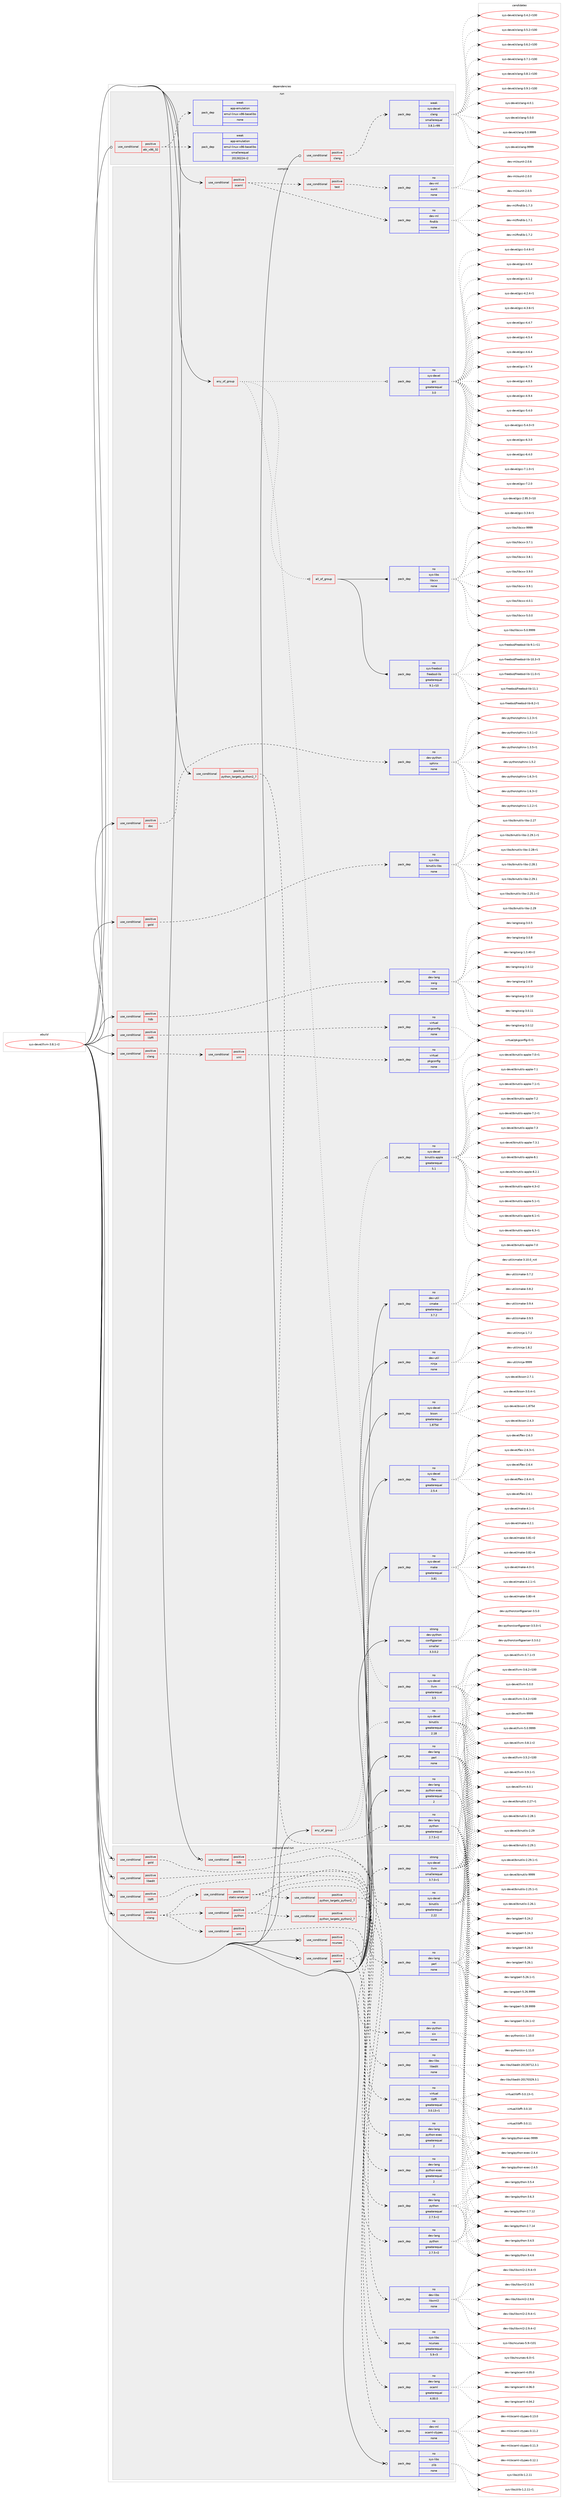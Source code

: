 digraph prolog {

# *************
# Graph options
# *************

newrank=true;
concentrate=true;
compound=true;
graph [rankdir=LR,fontname=Helvetica,fontsize=10,ranksep=1.5];#, ranksep=2.5, nodesep=0.2];
edge  [arrowhead=vee];
node  [fontname=Helvetica,fontsize=10];

# **********
# The ebuild
# **********

subgraph cluster_leftcol {
color=gray;
rank=same;
label=<<i>ebuild</i>>;
id [label="sys-devel/llvm-3.8.1-r2", color=red, width=4, href="../sys-devel/llvm-3.8.1-r2.svg"];
}

# ****************
# The dependencies
# ****************

subgraph cluster_midcol {
color=gray;
label=<<i>dependencies</i>>;
subgraph cluster_compile {
fillcolor="#eeeeee";
style=filled;
label=<<i>compile</i>>;
subgraph any8166 {
dependency485276 [label=<<TABLE BORDER="0" CELLBORDER="1" CELLSPACING="0" CELLPADDING="4"><TR><TD CELLPADDING="10">any_of_group</TD></TR></TABLE>>, shape=none, color=red];subgraph pack360547 {
dependency485277 [label=<<TABLE BORDER="0" CELLBORDER="1" CELLSPACING="0" CELLPADDING="4" WIDTH="220"><TR><TD ROWSPAN="6" CELLPADDING="30">pack_dep</TD></TR><TR><TD WIDTH="110">no</TD></TR><TR><TD>sys-devel</TD></TR><TR><TD>binutils</TD></TR><TR><TD>greaterequal</TD></TR><TR><TD>2.18</TD></TR></TABLE>>, shape=none, color=blue];
}
dependency485276:e -> dependency485277:w [weight=20,style="dotted",arrowhead="oinv"];
subgraph pack360548 {
dependency485278 [label=<<TABLE BORDER="0" CELLBORDER="1" CELLSPACING="0" CELLPADDING="4" WIDTH="220"><TR><TD ROWSPAN="6" CELLPADDING="30">pack_dep</TD></TR><TR><TD WIDTH="110">no</TD></TR><TR><TD>sys-devel</TD></TR><TR><TD>binutils-apple</TD></TR><TR><TD>greaterequal</TD></TR><TR><TD>5.1</TD></TR></TABLE>>, shape=none, color=blue];
}
dependency485276:e -> dependency485278:w [weight=20,style="dotted",arrowhead="oinv"];
}
id:e -> dependency485276:w [weight=20,style="solid",arrowhead="vee"];
subgraph any8167 {
dependency485279 [label=<<TABLE BORDER="0" CELLBORDER="1" CELLSPACING="0" CELLPADDING="4"><TR><TD CELLPADDING="10">any_of_group</TD></TR></TABLE>>, shape=none, color=red];subgraph pack360549 {
dependency485280 [label=<<TABLE BORDER="0" CELLBORDER="1" CELLSPACING="0" CELLPADDING="4" WIDTH="220"><TR><TD ROWSPAN="6" CELLPADDING="30">pack_dep</TD></TR><TR><TD WIDTH="110">no</TD></TR><TR><TD>sys-devel</TD></TR><TR><TD>gcc</TD></TR><TR><TD>greaterequal</TD></TR><TR><TD>3.0</TD></TR></TABLE>>, shape=none, color=blue];
}
dependency485279:e -> dependency485280:w [weight=20,style="dotted",arrowhead="oinv"];
subgraph pack360550 {
dependency485281 [label=<<TABLE BORDER="0" CELLBORDER="1" CELLSPACING="0" CELLPADDING="4" WIDTH="220"><TR><TD ROWSPAN="6" CELLPADDING="30">pack_dep</TD></TR><TR><TD WIDTH="110">no</TD></TR><TR><TD>sys-devel</TD></TR><TR><TD>llvm</TD></TR><TR><TD>greaterequal</TD></TR><TR><TD>3.5</TD></TR></TABLE>>, shape=none, color=blue];
}
dependency485279:e -> dependency485281:w [weight=20,style="dotted",arrowhead="oinv"];
subgraph all292 {
dependency485282 [label=<<TABLE BORDER="0" CELLBORDER="1" CELLSPACING="0" CELLPADDING="4"><TR><TD CELLPADDING="10">all_of_group</TD></TR></TABLE>>, shape=none, color=red];subgraph pack360551 {
dependency485283 [label=<<TABLE BORDER="0" CELLBORDER="1" CELLSPACING="0" CELLPADDING="4" WIDTH="220"><TR><TD ROWSPAN="6" CELLPADDING="30">pack_dep</TD></TR><TR><TD WIDTH="110">no</TD></TR><TR><TD>sys-freebsd</TD></TR><TR><TD>freebsd-lib</TD></TR><TR><TD>greaterequal</TD></TR><TR><TD>9.1-r10</TD></TR></TABLE>>, shape=none, color=blue];
}
dependency485282:e -> dependency485283:w [weight=20,style="solid",arrowhead="inv"];
subgraph pack360552 {
dependency485284 [label=<<TABLE BORDER="0" CELLBORDER="1" CELLSPACING="0" CELLPADDING="4" WIDTH="220"><TR><TD ROWSPAN="6" CELLPADDING="30">pack_dep</TD></TR><TR><TD WIDTH="110">no</TD></TR><TR><TD>sys-libs</TD></TR><TR><TD>libcxx</TD></TR><TR><TD>none</TD></TR><TR><TD></TD></TR></TABLE>>, shape=none, color=blue];
}
dependency485282:e -> dependency485284:w [weight=20,style="solid",arrowhead="inv"];
}
dependency485279:e -> dependency485282:w [weight=20,style="dotted",arrowhead="oinv"];
}
id:e -> dependency485279:w [weight=20,style="solid",arrowhead="vee"];
subgraph cond116274 {
dependency485285 [label=<<TABLE BORDER="0" CELLBORDER="1" CELLSPACING="0" CELLPADDING="4"><TR><TD ROWSPAN="3" CELLPADDING="10">use_conditional</TD></TR><TR><TD>positive</TD></TR><TR><TD>clang</TD></TR></TABLE>>, shape=none, color=red];
subgraph cond116275 {
dependency485286 [label=<<TABLE BORDER="0" CELLBORDER="1" CELLSPACING="0" CELLPADDING="4"><TR><TD ROWSPAN="3" CELLPADDING="10">use_conditional</TD></TR><TR><TD>positive</TD></TR><TR><TD>xml</TD></TR></TABLE>>, shape=none, color=red];
subgraph pack360553 {
dependency485287 [label=<<TABLE BORDER="0" CELLBORDER="1" CELLSPACING="0" CELLPADDING="4" WIDTH="220"><TR><TD ROWSPAN="6" CELLPADDING="30">pack_dep</TD></TR><TR><TD WIDTH="110">no</TD></TR><TR><TD>virtual</TD></TR><TR><TD>pkgconfig</TD></TR><TR><TD>none</TD></TR><TR><TD></TD></TR></TABLE>>, shape=none, color=blue];
}
dependency485286:e -> dependency485287:w [weight=20,style="dashed",arrowhead="vee"];
}
dependency485285:e -> dependency485286:w [weight=20,style="dashed",arrowhead="vee"];
}
id:e -> dependency485285:w [weight=20,style="solid",arrowhead="vee"];
subgraph cond116276 {
dependency485288 [label=<<TABLE BORDER="0" CELLBORDER="1" CELLSPACING="0" CELLPADDING="4"><TR><TD ROWSPAN="3" CELLPADDING="10">use_conditional</TD></TR><TR><TD>positive</TD></TR><TR><TD>doc</TD></TR></TABLE>>, shape=none, color=red];
subgraph pack360554 {
dependency485289 [label=<<TABLE BORDER="0" CELLBORDER="1" CELLSPACING="0" CELLPADDING="4" WIDTH="220"><TR><TD ROWSPAN="6" CELLPADDING="30">pack_dep</TD></TR><TR><TD WIDTH="110">no</TD></TR><TR><TD>dev-python</TD></TR><TR><TD>sphinx</TD></TR><TR><TD>none</TD></TR><TR><TD></TD></TR></TABLE>>, shape=none, color=blue];
}
dependency485288:e -> dependency485289:w [weight=20,style="dashed",arrowhead="vee"];
}
id:e -> dependency485288:w [weight=20,style="solid",arrowhead="vee"];
subgraph cond116277 {
dependency485290 [label=<<TABLE BORDER="0" CELLBORDER="1" CELLSPACING="0" CELLPADDING="4"><TR><TD ROWSPAN="3" CELLPADDING="10">use_conditional</TD></TR><TR><TD>positive</TD></TR><TR><TD>gold</TD></TR></TABLE>>, shape=none, color=red];
subgraph pack360555 {
dependency485291 [label=<<TABLE BORDER="0" CELLBORDER="1" CELLSPACING="0" CELLPADDING="4" WIDTH="220"><TR><TD ROWSPAN="6" CELLPADDING="30">pack_dep</TD></TR><TR><TD WIDTH="110">no</TD></TR><TR><TD>sys-libs</TD></TR><TR><TD>binutils-libs</TD></TR><TR><TD>none</TD></TR><TR><TD></TD></TR></TABLE>>, shape=none, color=blue];
}
dependency485290:e -> dependency485291:w [weight=20,style="dashed",arrowhead="vee"];
}
id:e -> dependency485290:w [weight=20,style="solid",arrowhead="vee"];
subgraph cond116278 {
dependency485292 [label=<<TABLE BORDER="0" CELLBORDER="1" CELLSPACING="0" CELLPADDING="4"><TR><TD ROWSPAN="3" CELLPADDING="10">use_conditional</TD></TR><TR><TD>positive</TD></TR><TR><TD>libffi</TD></TR></TABLE>>, shape=none, color=red];
subgraph pack360556 {
dependency485293 [label=<<TABLE BORDER="0" CELLBORDER="1" CELLSPACING="0" CELLPADDING="4" WIDTH="220"><TR><TD ROWSPAN="6" CELLPADDING="30">pack_dep</TD></TR><TR><TD WIDTH="110">no</TD></TR><TR><TD>virtual</TD></TR><TR><TD>pkgconfig</TD></TR><TR><TD>none</TD></TR><TR><TD></TD></TR></TABLE>>, shape=none, color=blue];
}
dependency485292:e -> dependency485293:w [weight=20,style="dashed",arrowhead="vee"];
}
id:e -> dependency485292:w [weight=20,style="solid",arrowhead="vee"];
subgraph cond116279 {
dependency485294 [label=<<TABLE BORDER="0" CELLBORDER="1" CELLSPACING="0" CELLPADDING="4"><TR><TD ROWSPAN="3" CELLPADDING="10">use_conditional</TD></TR><TR><TD>positive</TD></TR><TR><TD>lldb</TD></TR></TABLE>>, shape=none, color=red];
subgraph pack360557 {
dependency485295 [label=<<TABLE BORDER="0" CELLBORDER="1" CELLSPACING="0" CELLPADDING="4" WIDTH="220"><TR><TD ROWSPAN="6" CELLPADDING="30">pack_dep</TD></TR><TR><TD WIDTH="110">no</TD></TR><TR><TD>dev-lang</TD></TR><TR><TD>swig</TD></TR><TR><TD>none</TD></TR><TR><TD></TD></TR></TABLE>>, shape=none, color=blue];
}
dependency485294:e -> dependency485295:w [weight=20,style="dashed",arrowhead="vee"];
}
id:e -> dependency485294:w [weight=20,style="solid",arrowhead="vee"];
subgraph cond116280 {
dependency485296 [label=<<TABLE BORDER="0" CELLBORDER="1" CELLSPACING="0" CELLPADDING="4"><TR><TD ROWSPAN="3" CELLPADDING="10">use_conditional</TD></TR><TR><TD>positive</TD></TR><TR><TD>ocaml</TD></TR></TABLE>>, shape=none, color=red];
subgraph pack360558 {
dependency485297 [label=<<TABLE BORDER="0" CELLBORDER="1" CELLSPACING="0" CELLPADDING="4" WIDTH="220"><TR><TD ROWSPAN="6" CELLPADDING="30">pack_dep</TD></TR><TR><TD WIDTH="110">no</TD></TR><TR><TD>dev-ml</TD></TR><TR><TD>findlib</TD></TR><TR><TD>none</TD></TR><TR><TD></TD></TR></TABLE>>, shape=none, color=blue];
}
dependency485296:e -> dependency485297:w [weight=20,style="dashed",arrowhead="vee"];
subgraph cond116281 {
dependency485298 [label=<<TABLE BORDER="0" CELLBORDER="1" CELLSPACING="0" CELLPADDING="4"><TR><TD ROWSPAN="3" CELLPADDING="10">use_conditional</TD></TR><TR><TD>positive</TD></TR><TR><TD>test</TD></TR></TABLE>>, shape=none, color=red];
subgraph pack360559 {
dependency485299 [label=<<TABLE BORDER="0" CELLBORDER="1" CELLSPACING="0" CELLPADDING="4" WIDTH="220"><TR><TD ROWSPAN="6" CELLPADDING="30">pack_dep</TD></TR><TR><TD WIDTH="110">no</TD></TR><TR><TD>dev-ml</TD></TR><TR><TD>ounit</TD></TR><TR><TD>none</TD></TR><TR><TD></TD></TR></TABLE>>, shape=none, color=blue];
}
dependency485298:e -> dependency485299:w [weight=20,style="dashed",arrowhead="vee"];
}
dependency485296:e -> dependency485298:w [weight=20,style="dashed",arrowhead="vee"];
}
id:e -> dependency485296:w [weight=20,style="solid",arrowhead="vee"];
subgraph cond116282 {
dependency485300 [label=<<TABLE BORDER="0" CELLBORDER="1" CELLSPACING="0" CELLPADDING="4"><TR><TD ROWSPAN="3" CELLPADDING="10">use_conditional</TD></TR><TR><TD>positive</TD></TR><TR><TD>python_targets_python2_7</TD></TR></TABLE>>, shape=none, color=red];
subgraph pack360560 {
dependency485301 [label=<<TABLE BORDER="0" CELLBORDER="1" CELLSPACING="0" CELLPADDING="4" WIDTH="220"><TR><TD ROWSPAN="6" CELLPADDING="30">pack_dep</TD></TR><TR><TD WIDTH="110">no</TD></TR><TR><TD>dev-lang</TD></TR><TR><TD>python</TD></TR><TR><TD>greaterequal</TD></TR><TR><TD>2.7.5-r2</TD></TR></TABLE>>, shape=none, color=blue];
}
dependency485300:e -> dependency485301:w [weight=20,style="dashed",arrowhead="vee"];
}
id:e -> dependency485300:w [weight=20,style="solid",arrowhead="vee"];
subgraph pack360561 {
dependency485302 [label=<<TABLE BORDER="0" CELLBORDER="1" CELLSPACING="0" CELLPADDING="4" WIDTH="220"><TR><TD ROWSPAN="6" CELLPADDING="30">pack_dep</TD></TR><TR><TD WIDTH="110">no</TD></TR><TR><TD>dev-lang</TD></TR><TR><TD>perl</TD></TR><TR><TD>none</TD></TR><TR><TD></TD></TR></TABLE>>, shape=none, color=blue];
}
id:e -> dependency485302:w [weight=20,style="solid",arrowhead="vee"];
subgraph pack360562 {
dependency485303 [label=<<TABLE BORDER="0" CELLBORDER="1" CELLSPACING="0" CELLPADDING="4" WIDTH="220"><TR><TD ROWSPAN="6" CELLPADDING="30">pack_dep</TD></TR><TR><TD WIDTH="110">no</TD></TR><TR><TD>dev-lang</TD></TR><TR><TD>python-exec</TD></TR><TR><TD>greaterequal</TD></TR><TR><TD>2</TD></TR></TABLE>>, shape=none, color=blue];
}
id:e -> dependency485303:w [weight=20,style="solid",arrowhead="vee"];
subgraph pack360563 {
dependency485304 [label=<<TABLE BORDER="0" CELLBORDER="1" CELLSPACING="0" CELLPADDING="4" WIDTH="220"><TR><TD ROWSPAN="6" CELLPADDING="30">pack_dep</TD></TR><TR><TD WIDTH="110">no</TD></TR><TR><TD>dev-util</TD></TR><TR><TD>cmake</TD></TR><TR><TD>greaterequal</TD></TR><TR><TD>3.7.2</TD></TR></TABLE>>, shape=none, color=blue];
}
id:e -> dependency485304:w [weight=20,style="solid",arrowhead="vee"];
subgraph pack360564 {
dependency485305 [label=<<TABLE BORDER="0" CELLBORDER="1" CELLSPACING="0" CELLPADDING="4" WIDTH="220"><TR><TD ROWSPAN="6" CELLPADDING="30">pack_dep</TD></TR><TR><TD WIDTH="110">no</TD></TR><TR><TD>dev-util</TD></TR><TR><TD>ninja</TD></TR><TR><TD>none</TD></TR><TR><TD></TD></TR></TABLE>>, shape=none, color=blue];
}
id:e -> dependency485305:w [weight=20,style="solid",arrowhead="vee"];
subgraph pack360565 {
dependency485306 [label=<<TABLE BORDER="0" CELLBORDER="1" CELLSPACING="0" CELLPADDING="4" WIDTH="220"><TR><TD ROWSPAN="6" CELLPADDING="30">pack_dep</TD></TR><TR><TD WIDTH="110">no</TD></TR><TR><TD>sys-devel</TD></TR><TR><TD>bison</TD></TR><TR><TD>greaterequal</TD></TR><TR><TD>1.875d</TD></TR></TABLE>>, shape=none, color=blue];
}
id:e -> dependency485306:w [weight=20,style="solid",arrowhead="vee"];
subgraph pack360566 {
dependency485307 [label=<<TABLE BORDER="0" CELLBORDER="1" CELLSPACING="0" CELLPADDING="4" WIDTH="220"><TR><TD ROWSPAN="6" CELLPADDING="30">pack_dep</TD></TR><TR><TD WIDTH="110">no</TD></TR><TR><TD>sys-devel</TD></TR><TR><TD>flex</TD></TR><TR><TD>greaterequal</TD></TR><TR><TD>2.5.4</TD></TR></TABLE>>, shape=none, color=blue];
}
id:e -> dependency485307:w [weight=20,style="solid",arrowhead="vee"];
subgraph pack360567 {
dependency485308 [label=<<TABLE BORDER="0" CELLBORDER="1" CELLSPACING="0" CELLPADDING="4" WIDTH="220"><TR><TD ROWSPAN="6" CELLPADDING="30">pack_dep</TD></TR><TR><TD WIDTH="110">no</TD></TR><TR><TD>sys-devel</TD></TR><TR><TD>make</TD></TR><TR><TD>greaterequal</TD></TR><TR><TD>3.81</TD></TR></TABLE>>, shape=none, color=blue];
}
id:e -> dependency485308:w [weight=20,style="solid",arrowhead="vee"];
subgraph pack360568 {
dependency485309 [label=<<TABLE BORDER="0" CELLBORDER="1" CELLSPACING="0" CELLPADDING="4" WIDTH="220"><TR><TD ROWSPAN="6" CELLPADDING="30">pack_dep</TD></TR><TR><TD WIDTH="110">strong</TD></TR><TR><TD>dev-python</TD></TR><TR><TD>configparser</TD></TR><TR><TD>smaller</TD></TR><TR><TD>3.3.0.2</TD></TR></TABLE>>, shape=none, color=blue];
}
id:e -> dependency485309:w [weight=20,style="solid",arrowhead="vee"];
}
subgraph cluster_compileandrun {
fillcolor="#eeeeee";
style=filled;
label=<<i>compile and run</i>>;
subgraph cond116283 {
dependency485310 [label=<<TABLE BORDER="0" CELLBORDER="1" CELLSPACING="0" CELLPADDING="4"><TR><TD ROWSPAN="3" CELLPADDING="10">use_conditional</TD></TR><TR><TD>positive</TD></TR><TR><TD>clang</TD></TR></TABLE>>, shape=none, color=red];
subgraph cond116284 {
dependency485311 [label=<<TABLE BORDER="0" CELLBORDER="1" CELLSPACING="0" CELLPADDING="4"><TR><TD ROWSPAN="3" CELLPADDING="10">use_conditional</TD></TR><TR><TD>positive</TD></TR><TR><TD>python</TD></TR></TABLE>>, shape=none, color=red];
subgraph cond116285 {
dependency485312 [label=<<TABLE BORDER="0" CELLBORDER="1" CELLSPACING="0" CELLPADDING="4"><TR><TD ROWSPAN="3" CELLPADDING="10">use_conditional</TD></TR><TR><TD>positive</TD></TR><TR><TD>python_targets_python2_7</TD></TR></TABLE>>, shape=none, color=red];
subgraph pack360569 {
dependency485313 [label=<<TABLE BORDER="0" CELLBORDER="1" CELLSPACING="0" CELLPADDING="4" WIDTH="220"><TR><TD ROWSPAN="6" CELLPADDING="30">pack_dep</TD></TR><TR><TD WIDTH="110">no</TD></TR><TR><TD>dev-lang</TD></TR><TR><TD>python</TD></TR><TR><TD>greaterequal</TD></TR><TR><TD>2.7.5-r2</TD></TR></TABLE>>, shape=none, color=blue];
}
dependency485312:e -> dependency485313:w [weight=20,style="dashed",arrowhead="vee"];
}
dependency485311:e -> dependency485312:w [weight=20,style="dashed",arrowhead="vee"];
subgraph pack360570 {
dependency485314 [label=<<TABLE BORDER="0" CELLBORDER="1" CELLSPACING="0" CELLPADDING="4" WIDTH="220"><TR><TD ROWSPAN="6" CELLPADDING="30">pack_dep</TD></TR><TR><TD WIDTH="110">no</TD></TR><TR><TD>dev-lang</TD></TR><TR><TD>python-exec</TD></TR><TR><TD>greaterequal</TD></TR><TR><TD>2</TD></TR></TABLE>>, shape=none, color=blue];
}
dependency485311:e -> dependency485314:w [weight=20,style="dashed",arrowhead="vee"];
}
dependency485310:e -> dependency485311:w [weight=20,style="dashed",arrowhead="vee"];
subgraph cond116286 {
dependency485315 [label=<<TABLE BORDER="0" CELLBORDER="1" CELLSPACING="0" CELLPADDING="4"><TR><TD ROWSPAN="3" CELLPADDING="10">use_conditional</TD></TR><TR><TD>positive</TD></TR><TR><TD>static-analyzer</TD></TR></TABLE>>, shape=none, color=red];
subgraph pack360571 {
dependency485316 [label=<<TABLE BORDER="0" CELLBORDER="1" CELLSPACING="0" CELLPADDING="4" WIDTH="220"><TR><TD ROWSPAN="6" CELLPADDING="30">pack_dep</TD></TR><TR><TD WIDTH="110">no</TD></TR><TR><TD>dev-lang</TD></TR><TR><TD>perl</TD></TR><TR><TD>none</TD></TR><TR><TD></TD></TR></TABLE>>, shape=none, color=blue];
}
dependency485315:e -> dependency485316:w [weight=20,style="dashed",arrowhead="vee"];
subgraph cond116287 {
dependency485317 [label=<<TABLE BORDER="0" CELLBORDER="1" CELLSPACING="0" CELLPADDING="4"><TR><TD ROWSPAN="3" CELLPADDING="10">use_conditional</TD></TR><TR><TD>positive</TD></TR><TR><TD>python_targets_python2_7</TD></TR></TABLE>>, shape=none, color=red];
subgraph pack360572 {
dependency485318 [label=<<TABLE BORDER="0" CELLBORDER="1" CELLSPACING="0" CELLPADDING="4" WIDTH="220"><TR><TD ROWSPAN="6" CELLPADDING="30">pack_dep</TD></TR><TR><TD WIDTH="110">no</TD></TR><TR><TD>dev-lang</TD></TR><TR><TD>python</TD></TR><TR><TD>greaterequal</TD></TR><TR><TD>2.7.5-r2</TD></TR></TABLE>>, shape=none, color=blue];
}
dependency485317:e -> dependency485318:w [weight=20,style="dashed",arrowhead="vee"];
}
dependency485315:e -> dependency485317:w [weight=20,style="dashed",arrowhead="vee"];
subgraph pack360573 {
dependency485319 [label=<<TABLE BORDER="0" CELLBORDER="1" CELLSPACING="0" CELLPADDING="4" WIDTH="220"><TR><TD ROWSPAN="6" CELLPADDING="30">pack_dep</TD></TR><TR><TD WIDTH="110">no</TD></TR><TR><TD>dev-lang</TD></TR><TR><TD>python-exec</TD></TR><TR><TD>greaterequal</TD></TR><TR><TD>2</TD></TR></TABLE>>, shape=none, color=blue];
}
dependency485315:e -> dependency485319:w [weight=20,style="dashed",arrowhead="vee"];
}
dependency485310:e -> dependency485315:w [weight=20,style="dashed",arrowhead="vee"];
subgraph cond116288 {
dependency485320 [label=<<TABLE BORDER="0" CELLBORDER="1" CELLSPACING="0" CELLPADDING="4"><TR><TD ROWSPAN="3" CELLPADDING="10">use_conditional</TD></TR><TR><TD>positive</TD></TR><TR><TD>xml</TD></TR></TABLE>>, shape=none, color=red];
subgraph pack360574 {
dependency485321 [label=<<TABLE BORDER="0" CELLBORDER="1" CELLSPACING="0" CELLPADDING="4" WIDTH="220"><TR><TD ROWSPAN="6" CELLPADDING="30">pack_dep</TD></TR><TR><TD WIDTH="110">no</TD></TR><TR><TD>dev-libs</TD></TR><TR><TD>libxml2</TD></TR><TR><TD>none</TD></TR><TR><TD></TD></TR></TABLE>>, shape=none, color=blue];
}
dependency485320:e -> dependency485321:w [weight=20,style="dashed",arrowhead="vee"];
}
dependency485310:e -> dependency485320:w [weight=20,style="dashed",arrowhead="vee"];
}
id:e -> dependency485310:w [weight=20,style="solid",arrowhead="odotvee"];
subgraph cond116289 {
dependency485322 [label=<<TABLE BORDER="0" CELLBORDER="1" CELLSPACING="0" CELLPADDING="4"><TR><TD ROWSPAN="3" CELLPADDING="10">use_conditional</TD></TR><TR><TD>positive</TD></TR><TR><TD>gold</TD></TR></TABLE>>, shape=none, color=red];
subgraph pack360575 {
dependency485323 [label=<<TABLE BORDER="0" CELLBORDER="1" CELLSPACING="0" CELLPADDING="4" WIDTH="220"><TR><TD ROWSPAN="6" CELLPADDING="30">pack_dep</TD></TR><TR><TD WIDTH="110">no</TD></TR><TR><TD>sys-devel</TD></TR><TR><TD>binutils</TD></TR><TR><TD>greaterequal</TD></TR><TR><TD>2.22</TD></TR></TABLE>>, shape=none, color=blue];
}
dependency485322:e -> dependency485323:w [weight=20,style="dashed",arrowhead="vee"];
}
id:e -> dependency485322:w [weight=20,style="solid",arrowhead="odotvee"];
subgraph cond116290 {
dependency485324 [label=<<TABLE BORDER="0" CELLBORDER="1" CELLSPACING="0" CELLPADDING="4"><TR><TD ROWSPAN="3" CELLPADDING="10">use_conditional</TD></TR><TR><TD>positive</TD></TR><TR><TD>libedit</TD></TR></TABLE>>, shape=none, color=red];
subgraph pack360576 {
dependency485325 [label=<<TABLE BORDER="0" CELLBORDER="1" CELLSPACING="0" CELLPADDING="4" WIDTH="220"><TR><TD ROWSPAN="6" CELLPADDING="30">pack_dep</TD></TR><TR><TD WIDTH="110">no</TD></TR><TR><TD>dev-libs</TD></TR><TR><TD>libedit</TD></TR><TR><TD>none</TD></TR><TR><TD></TD></TR></TABLE>>, shape=none, color=blue];
}
dependency485324:e -> dependency485325:w [weight=20,style="dashed",arrowhead="vee"];
}
id:e -> dependency485324:w [weight=20,style="solid",arrowhead="odotvee"];
subgraph cond116291 {
dependency485326 [label=<<TABLE BORDER="0" CELLBORDER="1" CELLSPACING="0" CELLPADDING="4"><TR><TD ROWSPAN="3" CELLPADDING="10">use_conditional</TD></TR><TR><TD>positive</TD></TR><TR><TD>libffi</TD></TR></TABLE>>, shape=none, color=red];
subgraph pack360577 {
dependency485327 [label=<<TABLE BORDER="0" CELLBORDER="1" CELLSPACING="0" CELLPADDING="4" WIDTH="220"><TR><TD ROWSPAN="6" CELLPADDING="30">pack_dep</TD></TR><TR><TD WIDTH="110">no</TD></TR><TR><TD>virtual</TD></TR><TR><TD>libffi</TD></TR><TR><TD>greaterequal</TD></TR><TR><TD>3.0.13-r1</TD></TR></TABLE>>, shape=none, color=blue];
}
dependency485326:e -> dependency485327:w [weight=20,style="dashed",arrowhead="vee"];
}
id:e -> dependency485326:w [weight=20,style="solid",arrowhead="odotvee"];
subgraph cond116292 {
dependency485328 [label=<<TABLE BORDER="0" CELLBORDER="1" CELLSPACING="0" CELLPADDING="4"><TR><TD ROWSPAN="3" CELLPADDING="10">use_conditional</TD></TR><TR><TD>positive</TD></TR><TR><TD>lldb</TD></TR></TABLE>>, shape=none, color=red];
subgraph pack360578 {
dependency485329 [label=<<TABLE BORDER="0" CELLBORDER="1" CELLSPACING="0" CELLPADDING="4" WIDTH="220"><TR><TD ROWSPAN="6" CELLPADDING="30">pack_dep</TD></TR><TR><TD WIDTH="110">no</TD></TR><TR><TD>dev-python</TD></TR><TR><TD>six</TD></TR><TR><TD>none</TD></TR><TR><TD></TD></TR></TABLE>>, shape=none, color=blue];
}
dependency485328:e -> dependency485329:w [weight=20,style="dashed",arrowhead="vee"];
}
id:e -> dependency485328:w [weight=20,style="solid",arrowhead="odotvee"];
subgraph cond116293 {
dependency485330 [label=<<TABLE BORDER="0" CELLBORDER="1" CELLSPACING="0" CELLPADDING="4"><TR><TD ROWSPAN="3" CELLPADDING="10">use_conditional</TD></TR><TR><TD>positive</TD></TR><TR><TD>ncurses</TD></TR></TABLE>>, shape=none, color=red];
subgraph pack360579 {
dependency485331 [label=<<TABLE BORDER="0" CELLBORDER="1" CELLSPACING="0" CELLPADDING="4" WIDTH="220"><TR><TD ROWSPAN="6" CELLPADDING="30">pack_dep</TD></TR><TR><TD WIDTH="110">no</TD></TR><TR><TD>sys-libs</TD></TR><TR><TD>ncurses</TD></TR><TR><TD>greaterequal</TD></TR><TR><TD>5.9-r3</TD></TR></TABLE>>, shape=none, color=blue];
}
dependency485330:e -> dependency485331:w [weight=20,style="dashed",arrowhead="vee"];
}
id:e -> dependency485330:w [weight=20,style="solid",arrowhead="odotvee"];
subgraph cond116294 {
dependency485332 [label=<<TABLE BORDER="0" CELLBORDER="1" CELLSPACING="0" CELLPADDING="4"><TR><TD ROWSPAN="3" CELLPADDING="10">use_conditional</TD></TR><TR><TD>positive</TD></TR><TR><TD>ocaml</TD></TR></TABLE>>, shape=none, color=red];
subgraph pack360580 {
dependency485333 [label=<<TABLE BORDER="0" CELLBORDER="1" CELLSPACING="0" CELLPADDING="4" WIDTH="220"><TR><TD ROWSPAN="6" CELLPADDING="30">pack_dep</TD></TR><TR><TD WIDTH="110">no</TD></TR><TR><TD>dev-lang</TD></TR><TR><TD>ocaml</TD></TR><TR><TD>greaterequal</TD></TR><TR><TD>4.00.0</TD></TR></TABLE>>, shape=none, color=blue];
}
dependency485332:e -> dependency485333:w [weight=20,style="dashed",arrowhead="vee"];
subgraph pack360581 {
dependency485334 [label=<<TABLE BORDER="0" CELLBORDER="1" CELLSPACING="0" CELLPADDING="4" WIDTH="220"><TR><TD ROWSPAN="6" CELLPADDING="30">pack_dep</TD></TR><TR><TD WIDTH="110">no</TD></TR><TR><TD>dev-ml</TD></TR><TR><TD>ocaml-ctypes</TD></TR><TR><TD>none</TD></TR><TR><TD></TD></TR></TABLE>>, shape=none, color=blue];
}
dependency485332:e -> dependency485334:w [weight=20,style="dashed",arrowhead="vee"];
subgraph pack360582 {
dependency485335 [label=<<TABLE BORDER="0" CELLBORDER="1" CELLSPACING="0" CELLPADDING="4" WIDTH="220"><TR><TD ROWSPAN="6" CELLPADDING="30">pack_dep</TD></TR><TR><TD WIDTH="110">strong</TD></TR><TR><TD>sys-devel</TD></TR><TR><TD>llvm</TD></TR><TR><TD>smallerequal</TD></TR><TR><TD>3.7.0-r1</TD></TR></TABLE>>, shape=none, color=blue];
}
dependency485332:e -> dependency485335:w [weight=20,style="dashed",arrowhead="vee"];
}
id:e -> dependency485332:w [weight=20,style="solid",arrowhead="odotvee"];
subgraph pack360583 {
dependency485336 [label=<<TABLE BORDER="0" CELLBORDER="1" CELLSPACING="0" CELLPADDING="4" WIDTH="220"><TR><TD ROWSPAN="6" CELLPADDING="30">pack_dep</TD></TR><TR><TD WIDTH="110">no</TD></TR><TR><TD>sys-libs</TD></TR><TR><TD>zlib</TD></TR><TR><TD>none</TD></TR><TR><TD></TD></TR></TABLE>>, shape=none, color=blue];
}
id:e -> dependency485336:w [weight=20,style="solid",arrowhead="odotvee"];
}
subgraph cluster_run {
fillcolor="#eeeeee";
style=filled;
label=<<i>run</i>>;
subgraph cond116295 {
dependency485337 [label=<<TABLE BORDER="0" CELLBORDER="1" CELLSPACING="0" CELLPADDING="4"><TR><TD ROWSPAN="3" CELLPADDING="10">use_conditional</TD></TR><TR><TD>positive</TD></TR><TR><TD>abi_x86_32</TD></TR></TABLE>>, shape=none, color=red];
subgraph pack360584 {
dependency485338 [label=<<TABLE BORDER="0" CELLBORDER="1" CELLSPACING="0" CELLPADDING="4" WIDTH="220"><TR><TD ROWSPAN="6" CELLPADDING="30">pack_dep</TD></TR><TR><TD WIDTH="110">weak</TD></TR><TR><TD>app-emulation</TD></TR><TR><TD>emul-linux-x86-baselibs</TD></TR><TR><TD>smallerequal</TD></TR><TR><TD>20130224-r2</TD></TR></TABLE>>, shape=none, color=blue];
}
dependency485337:e -> dependency485338:w [weight=20,style="dashed",arrowhead="vee"];
subgraph pack360585 {
dependency485339 [label=<<TABLE BORDER="0" CELLBORDER="1" CELLSPACING="0" CELLPADDING="4" WIDTH="220"><TR><TD ROWSPAN="6" CELLPADDING="30">pack_dep</TD></TR><TR><TD WIDTH="110">weak</TD></TR><TR><TD>app-emulation</TD></TR><TR><TD>emul-linux-x86-baselibs</TD></TR><TR><TD>none</TD></TR><TR><TD></TD></TR></TABLE>>, shape=none, color=blue];
}
dependency485337:e -> dependency485339:w [weight=20,style="dashed",arrowhead="vee"];
}
id:e -> dependency485337:w [weight=20,style="solid",arrowhead="odot"];
subgraph cond116296 {
dependency485340 [label=<<TABLE BORDER="0" CELLBORDER="1" CELLSPACING="0" CELLPADDING="4"><TR><TD ROWSPAN="3" CELLPADDING="10">use_conditional</TD></TR><TR><TD>positive</TD></TR><TR><TD>clang</TD></TR></TABLE>>, shape=none, color=red];
subgraph pack360586 {
dependency485341 [label=<<TABLE BORDER="0" CELLBORDER="1" CELLSPACING="0" CELLPADDING="4" WIDTH="220"><TR><TD ROWSPAN="6" CELLPADDING="30">pack_dep</TD></TR><TR><TD WIDTH="110">weak</TD></TR><TR><TD>sys-devel</TD></TR><TR><TD>clang</TD></TR><TR><TD>smallerequal</TD></TR><TR><TD>3.8.1-r99</TD></TR></TABLE>>, shape=none, color=blue];
}
dependency485340:e -> dependency485341:w [weight=20,style="dashed",arrowhead="vee"];
}
id:e -> dependency485340:w [weight=20,style="solid",arrowhead="odot"];
}
}

# **************
# The candidates
# **************

subgraph cluster_choices {
rank=same;
color=gray;
label=<<i>candidates</i>>;

subgraph choice360547 {
color=black;
nodesep=1;
choice115121115451001011181011084798105110117116105108115455046505346494511449 [label="sys-devel/binutils-2.25.1-r1", color=red, width=4,href="../sys-devel/binutils-2.25.1-r1.svg"];
choice11512111545100101118101108479810511011711610510811545504650544649 [label="sys-devel/binutils-2.26.1", color=red, width=4,href="../sys-devel/binutils-2.26.1.svg"];
choice11512111545100101118101108479810511011711610510811545504650554511449 [label="sys-devel/binutils-2.27-r1", color=red, width=4,href="../sys-devel/binutils-2.27-r1.svg"];
choice11512111545100101118101108479810511011711610510811545504650564649 [label="sys-devel/binutils-2.28.1", color=red, width=4,href="../sys-devel/binutils-2.28.1.svg"];
choice1151211154510010111810110847981051101171161051081154550465057 [label="sys-devel/binutils-2.29", color=red, width=4,href="../sys-devel/binutils-2.29.svg"];
choice11512111545100101118101108479810511011711610510811545504650574649 [label="sys-devel/binutils-2.29.1", color=red, width=4,href="../sys-devel/binutils-2.29.1.svg"];
choice115121115451001011181011084798105110117116105108115455046505746494511449 [label="sys-devel/binutils-2.29.1-r1", color=red, width=4,href="../sys-devel/binutils-2.29.1-r1.svg"];
choice1151211154510010111810110847981051101171161051081154557575757 [label="sys-devel/binutils-9999", color=red, width=4,href="../sys-devel/binutils-9999.svg"];
dependency485277:e -> choice115121115451001011181011084798105110117116105108115455046505346494511449:w [style=dotted,weight="100"];
dependency485277:e -> choice11512111545100101118101108479810511011711610510811545504650544649:w [style=dotted,weight="100"];
dependency485277:e -> choice11512111545100101118101108479810511011711610510811545504650554511449:w [style=dotted,weight="100"];
dependency485277:e -> choice11512111545100101118101108479810511011711610510811545504650564649:w [style=dotted,weight="100"];
dependency485277:e -> choice1151211154510010111810110847981051101171161051081154550465057:w [style=dotted,weight="100"];
dependency485277:e -> choice11512111545100101118101108479810511011711610510811545504650574649:w [style=dotted,weight="100"];
dependency485277:e -> choice115121115451001011181011084798105110117116105108115455046505746494511449:w [style=dotted,weight="100"];
dependency485277:e -> choice1151211154510010111810110847981051101171161051081154557575757:w [style=dotted,weight="100"];
}
subgraph choice360548 {
color=black;
nodesep=1;
choice1151211154510010111810110847981051101171161051081154597112112108101455246514511450 [label="sys-devel/binutils-apple-4.3-r2", color=red, width=4,href="../sys-devel/binutils-apple-4.3-r2.svg"];
choice1151211154510010111810110847981051101171161051081154597112112108101455346494511449 [label="sys-devel/binutils-apple-5.1-r1", color=red, width=4,href="../sys-devel/binutils-apple-5.1-r1.svg"];
choice1151211154510010111810110847981051101171161051081154597112112108101455446494511449 [label="sys-devel/binutils-apple-6.1-r1", color=red, width=4,href="../sys-devel/binutils-apple-6.1-r1.svg"];
choice1151211154510010111810110847981051101171161051081154597112112108101455446514511449 [label="sys-devel/binutils-apple-6.3-r1", color=red, width=4,href="../sys-devel/binutils-apple-6.3-r1.svg"];
choice115121115451001011181011084798105110117116105108115459711211210810145554648 [label="sys-devel/binutils-apple-7.0", color=red, width=4,href="../sys-devel/binutils-apple-7.0.svg"];
choice1151211154510010111810110847981051101171161051081154597112112108101455546484511449 [label="sys-devel/binutils-apple-7.0-r1", color=red, width=4,href="../sys-devel/binutils-apple-7.0-r1.svg"];
choice115121115451001011181011084798105110117116105108115459711211210810145554649 [label="sys-devel/binutils-apple-7.1", color=red, width=4,href="../sys-devel/binutils-apple-7.1.svg"];
choice1151211154510010111810110847981051101171161051081154597112112108101455546494511449 [label="sys-devel/binutils-apple-7.1-r1", color=red, width=4,href="../sys-devel/binutils-apple-7.1-r1.svg"];
choice115121115451001011181011084798105110117116105108115459711211210810145554650 [label="sys-devel/binutils-apple-7.2", color=red, width=4,href="../sys-devel/binutils-apple-7.2.svg"];
choice1151211154510010111810110847981051101171161051081154597112112108101455546504511449 [label="sys-devel/binutils-apple-7.2-r1", color=red, width=4,href="../sys-devel/binutils-apple-7.2-r1.svg"];
choice115121115451001011181011084798105110117116105108115459711211210810145554651 [label="sys-devel/binutils-apple-7.3", color=red, width=4,href="../sys-devel/binutils-apple-7.3.svg"];
choice1151211154510010111810110847981051101171161051081154597112112108101455546514649 [label="sys-devel/binutils-apple-7.3.1", color=red, width=4,href="../sys-devel/binutils-apple-7.3.1.svg"];
choice115121115451001011181011084798105110117116105108115459711211210810145564649 [label="sys-devel/binutils-apple-8.1", color=red, width=4,href="../sys-devel/binutils-apple-8.1.svg"];
choice1151211154510010111810110847981051101171161051081154597112112108101455646504649 [label="sys-devel/binutils-apple-8.2.1", color=red, width=4,href="../sys-devel/binutils-apple-8.2.1.svg"];
dependency485278:e -> choice1151211154510010111810110847981051101171161051081154597112112108101455246514511450:w [style=dotted,weight="100"];
dependency485278:e -> choice1151211154510010111810110847981051101171161051081154597112112108101455346494511449:w [style=dotted,weight="100"];
dependency485278:e -> choice1151211154510010111810110847981051101171161051081154597112112108101455446494511449:w [style=dotted,weight="100"];
dependency485278:e -> choice1151211154510010111810110847981051101171161051081154597112112108101455446514511449:w [style=dotted,weight="100"];
dependency485278:e -> choice115121115451001011181011084798105110117116105108115459711211210810145554648:w [style=dotted,weight="100"];
dependency485278:e -> choice1151211154510010111810110847981051101171161051081154597112112108101455546484511449:w [style=dotted,weight="100"];
dependency485278:e -> choice115121115451001011181011084798105110117116105108115459711211210810145554649:w [style=dotted,weight="100"];
dependency485278:e -> choice1151211154510010111810110847981051101171161051081154597112112108101455546494511449:w [style=dotted,weight="100"];
dependency485278:e -> choice115121115451001011181011084798105110117116105108115459711211210810145554650:w [style=dotted,weight="100"];
dependency485278:e -> choice1151211154510010111810110847981051101171161051081154597112112108101455546504511449:w [style=dotted,weight="100"];
dependency485278:e -> choice115121115451001011181011084798105110117116105108115459711211210810145554651:w [style=dotted,weight="100"];
dependency485278:e -> choice1151211154510010111810110847981051101171161051081154597112112108101455546514649:w [style=dotted,weight="100"];
dependency485278:e -> choice115121115451001011181011084798105110117116105108115459711211210810145564649:w [style=dotted,weight="100"];
dependency485278:e -> choice1151211154510010111810110847981051101171161051081154597112112108101455646504649:w [style=dotted,weight="100"];
}
subgraph choice360549 {
color=black;
nodesep=1;
choice1151211154510010111810110847103999945504657534651451144948 [label="sys-devel/gcc-2.95.3-r10", color=red, width=4,href="../sys-devel/gcc-2.95.3-r10.svg"];
choice115121115451001011181011084710399994551465146544511449 [label="sys-devel/gcc-3.3.6-r1", color=red, width=4,href="../sys-devel/gcc-3.3.6-r1.svg"];
choice115121115451001011181011084710399994551465246544511450 [label="sys-devel/gcc-3.4.6-r2", color=red, width=4,href="../sys-devel/gcc-3.4.6-r2.svg"];
choice11512111545100101118101108471039999455246484652 [label="sys-devel/gcc-4.0.4", color=red, width=4,href="../sys-devel/gcc-4.0.4.svg"];
choice11512111545100101118101108471039999455246494650 [label="sys-devel/gcc-4.1.2", color=red, width=4,href="../sys-devel/gcc-4.1.2.svg"];
choice115121115451001011181011084710399994552465046524511449 [label="sys-devel/gcc-4.2.4-r1", color=red, width=4,href="../sys-devel/gcc-4.2.4-r1.svg"];
choice115121115451001011181011084710399994552465146544511449 [label="sys-devel/gcc-4.3.6-r1", color=red, width=4,href="../sys-devel/gcc-4.3.6-r1.svg"];
choice11512111545100101118101108471039999455246524655 [label="sys-devel/gcc-4.4.7", color=red, width=4,href="../sys-devel/gcc-4.4.7.svg"];
choice11512111545100101118101108471039999455246534652 [label="sys-devel/gcc-4.5.4", color=red, width=4,href="../sys-devel/gcc-4.5.4.svg"];
choice11512111545100101118101108471039999455246544652 [label="sys-devel/gcc-4.6.4", color=red, width=4,href="../sys-devel/gcc-4.6.4.svg"];
choice11512111545100101118101108471039999455246554652 [label="sys-devel/gcc-4.7.4", color=red, width=4,href="../sys-devel/gcc-4.7.4.svg"];
choice11512111545100101118101108471039999455246564653 [label="sys-devel/gcc-4.8.5", color=red, width=4,href="../sys-devel/gcc-4.8.5.svg"];
choice11512111545100101118101108471039999455246574652 [label="sys-devel/gcc-4.9.4", color=red, width=4,href="../sys-devel/gcc-4.9.4.svg"];
choice11512111545100101118101108471039999455346524648 [label="sys-devel/gcc-5.4.0", color=red, width=4,href="../sys-devel/gcc-5.4.0.svg"];
choice115121115451001011181011084710399994553465246484511451 [label="sys-devel/gcc-5.4.0-r3", color=red, width=4,href="../sys-devel/gcc-5.4.0-r3.svg"];
choice11512111545100101118101108471039999455446514648 [label="sys-devel/gcc-6.3.0", color=red, width=4,href="../sys-devel/gcc-6.3.0.svg"];
choice11512111545100101118101108471039999455446524648 [label="sys-devel/gcc-6.4.0", color=red, width=4,href="../sys-devel/gcc-6.4.0.svg"];
choice115121115451001011181011084710399994555464946484511449 [label="sys-devel/gcc-7.1.0-r1", color=red, width=4,href="../sys-devel/gcc-7.1.0-r1.svg"];
choice11512111545100101118101108471039999455546504648 [label="sys-devel/gcc-7.2.0", color=red, width=4,href="../sys-devel/gcc-7.2.0.svg"];
dependency485280:e -> choice1151211154510010111810110847103999945504657534651451144948:w [style=dotted,weight="100"];
dependency485280:e -> choice115121115451001011181011084710399994551465146544511449:w [style=dotted,weight="100"];
dependency485280:e -> choice115121115451001011181011084710399994551465246544511450:w [style=dotted,weight="100"];
dependency485280:e -> choice11512111545100101118101108471039999455246484652:w [style=dotted,weight="100"];
dependency485280:e -> choice11512111545100101118101108471039999455246494650:w [style=dotted,weight="100"];
dependency485280:e -> choice115121115451001011181011084710399994552465046524511449:w [style=dotted,weight="100"];
dependency485280:e -> choice115121115451001011181011084710399994552465146544511449:w [style=dotted,weight="100"];
dependency485280:e -> choice11512111545100101118101108471039999455246524655:w [style=dotted,weight="100"];
dependency485280:e -> choice11512111545100101118101108471039999455246534652:w [style=dotted,weight="100"];
dependency485280:e -> choice11512111545100101118101108471039999455246544652:w [style=dotted,weight="100"];
dependency485280:e -> choice11512111545100101118101108471039999455246554652:w [style=dotted,weight="100"];
dependency485280:e -> choice11512111545100101118101108471039999455246564653:w [style=dotted,weight="100"];
dependency485280:e -> choice11512111545100101118101108471039999455246574652:w [style=dotted,weight="100"];
dependency485280:e -> choice11512111545100101118101108471039999455346524648:w [style=dotted,weight="100"];
dependency485280:e -> choice115121115451001011181011084710399994553465246484511451:w [style=dotted,weight="100"];
dependency485280:e -> choice11512111545100101118101108471039999455446514648:w [style=dotted,weight="100"];
dependency485280:e -> choice11512111545100101118101108471039999455446524648:w [style=dotted,weight="100"];
dependency485280:e -> choice115121115451001011181011084710399994555464946484511449:w [style=dotted,weight="100"];
dependency485280:e -> choice11512111545100101118101108471039999455546504648:w [style=dotted,weight="100"];
}
subgraph choice360550 {
color=black;
nodesep=1;
choice115121115451001011181011084710810811810945514652465045114494848 [label="sys-devel/llvm-3.4.2-r100", color=red, width=4,href="../sys-devel/llvm-3.4.2-r100.svg"];
choice115121115451001011181011084710810811810945514653465045114494848 [label="sys-devel/llvm-3.5.2-r100", color=red, width=4,href="../sys-devel/llvm-3.5.2-r100.svg"];
choice115121115451001011181011084710810811810945514654465045114494848 [label="sys-devel/llvm-3.6.2-r100", color=red, width=4,href="../sys-devel/llvm-3.6.2-r100.svg"];
choice11512111545100101118101108471081081181094551465546494511451 [label="sys-devel/llvm-3.7.1-r3", color=red, width=4,href="../sys-devel/llvm-3.7.1-r3.svg"];
choice11512111545100101118101108471081081181094551465646494511450 [label="sys-devel/llvm-3.8.1-r2", color=red, width=4,href="../sys-devel/llvm-3.8.1-r2.svg"];
choice11512111545100101118101108471081081181094551465746494511449 [label="sys-devel/llvm-3.9.1-r1", color=red, width=4,href="../sys-devel/llvm-3.9.1-r1.svg"];
choice1151211154510010111810110847108108118109455246484649 [label="sys-devel/llvm-4.0.1", color=red, width=4,href="../sys-devel/llvm-4.0.1.svg"];
choice1151211154510010111810110847108108118109455346484648 [label="sys-devel/llvm-5.0.0", color=red, width=4,href="../sys-devel/llvm-5.0.0.svg"];
choice1151211154510010111810110847108108118109455346484657575757 [label="sys-devel/llvm-5.0.9999", color=red, width=4,href="../sys-devel/llvm-5.0.9999.svg"];
choice11512111545100101118101108471081081181094557575757 [label="sys-devel/llvm-9999", color=red, width=4,href="../sys-devel/llvm-9999.svg"];
dependency485281:e -> choice115121115451001011181011084710810811810945514652465045114494848:w [style=dotted,weight="100"];
dependency485281:e -> choice115121115451001011181011084710810811810945514653465045114494848:w [style=dotted,weight="100"];
dependency485281:e -> choice115121115451001011181011084710810811810945514654465045114494848:w [style=dotted,weight="100"];
dependency485281:e -> choice11512111545100101118101108471081081181094551465546494511451:w [style=dotted,weight="100"];
dependency485281:e -> choice11512111545100101118101108471081081181094551465646494511450:w [style=dotted,weight="100"];
dependency485281:e -> choice11512111545100101118101108471081081181094551465746494511449:w [style=dotted,weight="100"];
dependency485281:e -> choice1151211154510010111810110847108108118109455246484649:w [style=dotted,weight="100"];
dependency485281:e -> choice1151211154510010111810110847108108118109455346484648:w [style=dotted,weight="100"];
dependency485281:e -> choice1151211154510010111810110847108108118109455346484657575757:w [style=dotted,weight="100"];
dependency485281:e -> choice11512111545100101118101108471081081181094557575757:w [style=dotted,weight="100"];
}
subgraph choice360551 {
color=black;
nodesep=1;
choice11512111545102114101101981151004710211410110198115100451081059845494846514511451 [label="sys-freebsd/freebsd-lib-10.3-r3", color=red, width=4,href="../sys-freebsd/freebsd-lib-10.3-r3.svg"];
choice11512111545102114101101981151004710211410110198115100451081059845494946484511449 [label="sys-freebsd/freebsd-lib-11.0-r1", color=red, width=4,href="../sys-freebsd/freebsd-lib-11.0-r1.svg"];
choice1151211154510211410110198115100471021141011019811510045108105984549494649 [label="sys-freebsd/freebsd-lib-11.1", color=red, width=4,href="../sys-freebsd/freebsd-lib-11.1.svg"];
choice115121115451021141011019811510047102114101101981151004510810598455646504511449 [label="sys-freebsd/freebsd-lib-8.2-r1", color=red, width=4,href="../sys-freebsd/freebsd-lib-8.2-r1.svg"];
choice11512111545102114101101981151004710211410110198115100451081059845574649451144949 [label="sys-freebsd/freebsd-lib-9.1-r11", color=red, width=4,href="../sys-freebsd/freebsd-lib-9.1-r11.svg"];
dependency485283:e -> choice11512111545102114101101981151004710211410110198115100451081059845494846514511451:w [style=dotted,weight="100"];
dependency485283:e -> choice11512111545102114101101981151004710211410110198115100451081059845494946484511449:w [style=dotted,weight="100"];
dependency485283:e -> choice1151211154510211410110198115100471021141011019811510045108105984549494649:w [style=dotted,weight="100"];
dependency485283:e -> choice115121115451021141011019811510047102114101101981151004510810598455646504511449:w [style=dotted,weight="100"];
dependency485283:e -> choice11512111545102114101101981151004710211410110198115100451081059845574649451144949:w [style=dotted,weight="100"];
}
subgraph choice360552 {
color=black;
nodesep=1;
choice1151211154510810598115471081059899120120455146554649 [label="sys-libs/libcxx-3.7.1", color=red, width=4,href="../sys-libs/libcxx-3.7.1.svg"];
choice1151211154510810598115471081059899120120455146564649 [label="sys-libs/libcxx-3.8.1", color=red, width=4,href="../sys-libs/libcxx-3.8.1.svg"];
choice1151211154510810598115471081059899120120455146574648 [label="sys-libs/libcxx-3.9.0", color=red, width=4,href="../sys-libs/libcxx-3.9.0.svg"];
choice1151211154510810598115471081059899120120455146574649 [label="sys-libs/libcxx-3.9.1", color=red, width=4,href="../sys-libs/libcxx-3.9.1.svg"];
choice1151211154510810598115471081059899120120455246484649 [label="sys-libs/libcxx-4.0.1", color=red, width=4,href="../sys-libs/libcxx-4.0.1.svg"];
choice1151211154510810598115471081059899120120455346484648 [label="sys-libs/libcxx-5.0.0", color=red, width=4,href="../sys-libs/libcxx-5.0.0.svg"];
choice1151211154510810598115471081059899120120455346484657575757 [label="sys-libs/libcxx-5.0.9999", color=red, width=4,href="../sys-libs/libcxx-5.0.9999.svg"];
choice11512111545108105981154710810598991201204557575757 [label="sys-libs/libcxx-9999", color=red, width=4,href="../sys-libs/libcxx-9999.svg"];
dependency485284:e -> choice1151211154510810598115471081059899120120455146554649:w [style=dotted,weight="100"];
dependency485284:e -> choice1151211154510810598115471081059899120120455146564649:w [style=dotted,weight="100"];
dependency485284:e -> choice1151211154510810598115471081059899120120455146574648:w [style=dotted,weight="100"];
dependency485284:e -> choice1151211154510810598115471081059899120120455146574649:w [style=dotted,weight="100"];
dependency485284:e -> choice1151211154510810598115471081059899120120455246484649:w [style=dotted,weight="100"];
dependency485284:e -> choice1151211154510810598115471081059899120120455346484648:w [style=dotted,weight="100"];
dependency485284:e -> choice1151211154510810598115471081059899120120455346484657575757:w [style=dotted,weight="100"];
dependency485284:e -> choice11512111545108105981154710810598991201204557575757:w [style=dotted,weight="100"];
}
subgraph choice360553 {
color=black;
nodesep=1;
choice11810511411611797108471121071039911111010210510345484511449 [label="virtual/pkgconfig-0-r1", color=red, width=4,href="../virtual/pkgconfig-0-r1.svg"];
dependency485287:e -> choice11810511411611797108471121071039911111010210510345484511449:w [style=dotted,weight="100"];
}
subgraph choice360554 {
color=black;
nodesep=1;
choice10010111845112121116104111110471151121041051101204549465046504511449 [label="dev-python/sphinx-1.2.2-r1", color=red, width=4,href="../dev-python/sphinx-1.2.2-r1.svg"];
choice10010111845112121116104111110471151121041051101204549465046514511449 [label="dev-python/sphinx-1.2.3-r1", color=red, width=4,href="../dev-python/sphinx-1.2.3-r1.svg"];
choice10010111845112121116104111110471151121041051101204549465146494511450 [label="dev-python/sphinx-1.3.1-r2", color=red, width=4,href="../dev-python/sphinx-1.3.1-r2.svg"];
choice10010111845112121116104111110471151121041051101204549465146534511449 [label="dev-python/sphinx-1.3.5-r1", color=red, width=4,href="../dev-python/sphinx-1.3.5-r1.svg"];
choice1001011184511212111610411111047115112104105110120454946534650 [label="dev-python/sphinx-1.5.2", color=red, width=4,href="../dev-python/sphinx-1.5.2.svg"];
choice10010111845112121116104111110471151121041051101204549465446514511449 [label="dev-python/sphinx-1.6.3-r1", color=red, width=4,href="../dev-python/sphinx-1.6.3-r1.svg"];
choice10010111845112121116104111110471151121041051101204549465446514511450 [label="dev-python/sphinx-1.6.3-r2", color=red, width=4,href="../dev-python/sphinx-1.6.3-r2.svg"];
dependency485289:e -> choice10010111845112121116104111110471151121041051101204549465046504511449:w [style=dotted,weight="100"];
dependency485289:e -> choice10010111845112121116104111110471151121041051101204549465046514511449:w [style=dotted,weight="100"];
dependency485289:e -> choice10010111845112121116104111110471151121041051101204549465146494511450:w [style=dotted,weight="100"];
dependency485289:e -> choice10010111845112121116104111110471151121041051101204549465146534511449:w [style=dotted,weight="100"];
dependency485289:e -> choice1001011184511212111610411111047115112104105110120454946534650:w [style=dotted,weight="100"];
dependency485289:e -> choice10010111845112121116104111110471151121041051101204549465446514511449:w [style=dotted,weight="100"];
dependency485289:e -> choice10010111845112121116104111110471151121041051101204549465446514511450:w [style=dotted,weight="100"];
}
subgraph choice360555 {
color=black;
nodesep=1;
choice115121115451081059811547981051101171161051081154510810598115455046505346494511450 [label="sys-libs/binutils-libs-2.25.1-r2", color=red, width=4,href="../sys-libs/binutils-libs-2.25.1-r2.svg"];
choice1151211154510810598115479810511011711610510811545108105981154550465055 [label="sys-libs/binutils-libs-2.27", color=red, width=4,href="../sys-libs/binutils-libs-2.27.svg"];
choice11512111545108105981154798105110117116105108115451081059811545504650564511449 [label="sys-libs/binutils-libs-2.28-r1", color=red, width=4,href="../sys-libs/binutils-libs-2.28-r1.svg"];
choice11512111545108105981154798105110117116105108115451081059811545504650564649 [label="sys-libs/binutils-libs-2.28.1", color=red, width=4,href="../sys-libs/binutils-libs-2.28.1.svg"];
choice1151211154510810598115479810511011711610510811545108105981154550465057 [label="sys-libs/binutils-libs-2.29", color=red, width=4,href="../sys-libs/binutils-libs-2.29.svg"];
choice11512111545108105981154798105110117116105108115451081059811545504650574649 [label="sys-libs/binutils-libs-2.29.1", color=red, width=4,href="../sys-libs/binutils-libs-2.29.1.svg"];
choice115121115451081059811547981051101171161051081154510810598115455046505746494511449 [label="sys-libs/binutils-libs-2.29.1-r1", color=red, width=4,href="../sys-libs/binutils-libs-2.29.1-r1.svg"];
dependency485291:e -> choice115121115451081059811547981051101171161051081154510810598115455046505346494511450:w [style=dotted,weight="100"];
dependency485291:e -> choice1151211154510810598115479810511011711610510811545108105981154550465055:w [style=dotted,weight="100"];
dependency485291:e -> choice11512111545108105981154798105110117116105108115451081059811545504650564511449:w [style=dotted,weight="100"];
dependency485291:e -> choice11512111545108105981154798105110117116105108115451081059811545504650564649:w [style=dotted,weight="100"];
dependency485291:e -> choice1151211154510810598115479810511011711610510811545108105981154550465057:w [style=dotted,weight="100"];
dependency485291:e -> choice11512111545108105981154798105110117116105108115451081059811545504650574649:w [style=dotted,weight="100"];
dependency485291:e -> choice115121115451081059811547981051101171161051081154510810598115455046505746494511449:w [style=dotted,weight="100"];
}
subgraph choice360556 {
color=black;
nodesep=1;
choice11810511411611797108471121071039911111010210510345484511449 [label="virtual/pkgconfig-0-r1", color=red, width=4,href="../virtual/pkgconfig-0-r1.svg"];
dependency485293:e -> choice11810511411611797108471121071039911111010210510345484511449:w [style=dotted,weight="100"];
}
subgraph choice360557 {
color=black;
nodesep=1;
choice100101118451089711010347115119105103454946514652484511450 [label="dev-lang/swig-1.3.40-r2", color=red, width=4,href="../dev-lang/swig-1.3.40-r2.svg"];
choice10010111845108971101034711511910510345504648464950 [label="dev-lang/swig-2.0.12", color=red, width=4,href="../dev-lang/swig-2.0.12.svg"];
choice100101118451089711010347115119105103455046484657 [label="dev-lang/swig-2.0.9", color=red, width=4,href="../dev-lang/swig-2.0.9.svg"];
choice10010111845108971101034711511910510345514648464948 [label="dev-lang/swig-3.0.10", color=red, width=4,href="../dev-lang/swig-3.0.10.svg"];
choice10010111845108971101034711511910510345514648464949 [label="dev-lang/swig-3.0.11", color=red, width=4,href="../dev-lang/swig-3.0.11.svg"];
choice10010111845108971101034711511910510345514648464950 [label="dev-lang/swig-3.0.12", color=red, width=4,href="../dev-lang/swig-3.0.12.svg"];
choice100101118451089711010347115119105103455146484653 [label="dev-lang/swig-3.0.5", color=red, width=4,href="../dev-lang/swig-3.0.5.svg"];
choice100101118451089711010347115119105103455146484656 [label="dev-lang/swig-3.0.8", color=red, width=4,href="../dev-lang/swig-3.0.8.svg"];
dependency485295:e -> choice100101118451089711010347115119105103454946514652484511450:w [style=dotted,weight="100"];
dependency485295:e -> choice10010111845108971101034711511910510345504648464950:w [style=dotted,weight="100"];
dependency485295:e -> choice100101118451089711010347115119105103455046484657:w [style=dotted,weight="100"];
dependency485295:e -> choice10010111845108971101034711511910510345514648464948:w [style=dotted,weight="100"];
dependency485295:e -> choice10010111845108971101034711511910510345514648464949:w [style=dotted,weight="100"];
dependency485295:e -> choice10010111845108971101034711511910510345514648464950:w [style=dotted,weight="100"];
dependency485295:e -> choice100101118451089711010347115119105103455146484653:w [style=dotted,weight="100"];
dependency485295:e -> choice100101118451089711010347115119105103455146484656:w [style=dotted,weight="100"];
}
subgraph choice360558 {
color=black;
nodesep=1;
choice100101118451091084710210511010010810598454946554649 [label="dev-ml/findlib-1.7.1", color=red, width=4,href="../dev-ml/findlib-1.7.1.svg"];
choice100101118451091084710210511010010810598454946554650 [label="dev-ml/findlib-1.7.2", color=red, width=4,href="../dev-ml/findlib-1.7.2.svg"];
choice100101118451091084710210511010010810598454946554651 [label="dev-ml/findlib-1.7.3", color=red, width=4,href="../dev-ml/findlib-1.7.3.svg"];
dependency485297:e -> choice100101118451091084710210511010010810598454946554649:w [style=dotted,weight="100"];
dependency485297:e -> choice100101118451091084710210511010010810598454946554650:w [style=dotted,weight="100"];
dependency485297:e -> choice100101118451091084710210511010010810598454946554651:w [style=dotted,weight="100"];
}
subgraph choice360559 {
color=black;
nodesep=1;
choice1001011184510910847111117110105116455046484648 [label="dev-ml/ounit-2.0.0", color=red, width=4,href="../dev-ml/ounit-2.0.0.svg"];
choice1001011184510910847111117110105116455046484653 [label="dev-ml/ounit-2.0.5", color=red, width=4,href="../dev-ml/ounit-2.0.5.svg"];
choice1001011184510910847111117110105116455046484654 [label="dev-ml/ounit-2.0.6", color=red, width=4,href="../dev-ml/ounit-2.0.6.svg"];
dependency485299:e -> choice1001011184510910847111117110105116455046484648:w [style=dotted,weight="100"];
dependency485299:e -> choice1001011184510910847111117110105116455046484653:w [style=dotted,weight="100"];
dependency485299:e -> choice1001011184510910847111117110105116455046484654:w [style=dotted,weight="100"];
}
subgraph choice360560 {
color=black;
nodesep=1;
choice10010111845108971101034711212111610411111045504655464950 [label="dev-lang/python-2.7.12", color=red, width=4,href="../dev-lang/python-2.7.12.svg"];
choice10010111845108971101034711212111610411111045504655464952 [label="dev-lang/python-2.7.14", color=red, width=4,href="../dev-lang/python-2.7.14.svg"];
choice100101118451089711010347112121116104111110455146524653 [label="dev-lang/python-3.4.5", color=red, width=4,href="../dev-lang/python-3.4.5.svg"];
choice100101118451089711010347112121116104111110455146524654 [label="dev-lang/python-3.4.6", color=red, width=4,href="../dev-lang/python-3.4.6.svg"];
choice100101118451089711010347112121116104111110455146534652 [label="dev-lang/python-3.5.4", color=red, width=4,href="../dev-lang/python-3.5.4.svg"];
choice100101118451089711010347112121116104111110455146544651 [label="dev-lang/python-3.6.3", color=red, width=4,href="../dev-lang/python-3.6.3.svg"];
dependency485301:e -> choice10010111845108971101034711212111610411111045504655464950:w [style=dotted,weight="100"];
dependency485301:e -> choice10010111845108971101034711212111610411111045504655464952:w [style=dotted,weight="100"];
dependency485301:e -> choice100101118451089711010347112121116104111110455146524653:w [style=dotted,weight="100"];
dependency485301:e -> choice100101118451089711010347112121116104111110455146524654:w [style=dotted,weight="100"];
dependency485301:e -> choice100101118451089711010347112121116104111110455146534652:w [style=dotted,weight="100"];
dependency485301:e -> choice100101118451089711010347112121116104111110455146544651:w [style=dotted,weight="100"];
}
subgraph choice360561 {
color=black;
nodesep=1;
choice100101118451089711010347112101114108455346505246494511450 [label="dev-lang/perl-5.24.1-r2", color=red, width=4,href="../dev-lang/perl-5.24.1-r2.svg"];
choice10010111845108971101034711210111410845534650524650 [label="dev-lang/perl-5.24.2", color=red, width=4,href="../dev-lang/perl-5.24.2.svg"];
choice10010111845108971101034711210111410845534650524651 [label="dev-lang/perl-5.24.3", color=red, width=4,href="../dev-lang/perl-5.24.3.svg"];
choice10010111845108971101034711210111410845534650544648 [label="dev-lang/perl-5.26.0", color=red, width=4,href="../dev-lang/perl-5.26.0.svg"];
choice10010111845108971101034711210111410845534650544649 [label="dev-lang/perl-5.26.1", color=red, width=4,href="../dev-lang/perl-5.26.1.svg"];
choice100101118451089711010347112101114108455346505446494511449 [label="dev-lang/perl-5.26.1-r1", color=red, width=4,href="../dev-lang/perl-5.26.1-r1.svg"];
choice10010111845108971101034711210111410845534650544657575757 [label="dev-lang/perl-5.26.9999", color=red, width=4,href="../dev-lang/perl-5.26.9999.svg"];
choice10010111845108971101034711210111410845534650564657575757 [label="dev-lang/perl-5.28.9999", color=red, width=4,href="../dev-lang/perl-5.28.9999.svg"];
dependency485302:e -> choice100101118451089711010347112101114108455346505246494511450:w [style=dotted,weight="100"];
dependency485302:e -> choice10010111845108971101034711210111410845534650524650:w [style=dotted,weight="100"];
dependency485302:e -> choice10010111845108971101034711210111410845534650524651:w [style=dotted,weight="100"];
dependency485302:e -> choice10010111845108971101034711210111410845534650544648:w [style=dotted,weight="100"];
dependency485302:e -> choice10010111845108971101034711210111410845534650544649:w [style=dotted,weight="100"];
dependency485302:e -> choice100101118451089711010347112101114108455346505446494511449:w [style=dotted,weight="100"];
dependency485302:e -> choice10010111845108971101034711210111410845534650544657575757:w [style=dotted,weight="100"];
dependency485302:e -> choice10010111845108971101034711210111410845534650564657575757:w [style=dotted,weight="100"];
}
subgraph choice360562 {
color=black;
nodesep=1;
choice1001011184510897110103471121211161041111104510112010199455046524652 [label="dev-lang/python-exec-2.4.4", color=red, width=4,href="../dev-lang/python-exec-2.4.4.svg"];
choice1001011184510897110103471121211161041111104510112010199455046524653 [label="dev-lang/python-exec-2.4.5", color=red, width=4,href="../dev-lang/python-exec-2.4.5.svg"];
choice10010111845108971101034711212111610411111045101120101994557575757 [label="dev-lang/python-exec-9999", color=red, width=4,href="../dev-lang/python-exec-9999.svg"];
dependency485303:e -> choice1001011184510897110103471121211161041111104510112010199455046524652:w [style=dotted,weight="100"];
dependency485303:e -> choice1001011184510897110103471121211161041111104510112010199455046524653:w [style=dotted,weight="100"];
dependency485303:e -> choice10010111845108971101034711212111610411111045101120101994557575757:w [style=dotted,weight="100"];
}
subgraph choice360563 {
color=black;
nodesep=1;
choice1001011184511711610510847991099710710145514649484648951149952 [label="dev-util/cmake-3.10.0_rc4", color=red, width=4,href="../dev-util/cmake-3.10.0_rc4.svg"];
choice10010111845117116105108479910997107101455146554650 [label="dev-util/cmake-3.7.2", color=red, width=4,href="../dev-util/cmake-3.7.2.svg"];
choice10010111845117116105108479910997107101455146564650 [label="dev-util/cmake-3.8.2", color=red, width=4,href="../dev-util/cmake-3.8.2.svg"];
choice10010111845117116105108479910997107101455146574652 [label="dev-util/cmake-3.9.4", color=red, width=4,href="../dev-util/cmake-3.9.4.svg"];
choice10010111845117116105108479910997107101455146574653 [label="dev-util/cmake-3.9.5", color=red, width=4,href="../dev-util/cmake-3.9.5.svg"];
dependency485304:e -> choice1001011184511711610510847991099710710145514649484648951149952:w [style=dotted,weight="100"];
dependency485304:e -> choice10010111845117116105108479910997107101455146554650:w [style=dotted,weight="100"];
dependency485304:e -> choice10010111845117116105108479910997107101455146564650:w [style=dotted,weight="100"];
dependency485304:e -> choice10010111845117116105108479910997107101455146574652:w [style=dotted,weight="100"];
dependency485304:e -> choice10010111845117116105108479910997107101455146574653:w [style=dotted,weight="100"];
}
subgraph choice360564 {
color=black;
nodesep=1;
choice100101118451171161051084711010511010697454946554650 [label="dev-util/ninja-1.7.2", color=red, width=4,href="../dev-util/ninja-1.7.2.svg"];
choice100101118451171161051084711010511010697454946564650 [label="dev-util/ninja-1.8.2", color=red, width=4,href="../dev-util/ninja-1.8.2.svg"];
choice1001011184511711610510847110105110106974557575757 [label="dev-util/ninja-9999", color=red, width=4,href="../dev-util/ninja-9999.svg"];
dependency485305:e -> choice100101118451171161051084711010511010697454946554650:w [style=dotted,weight="100"];
dependency485305:e -> choice100101118451171161051084711010511010697454946564650:w [style=dotted,weight="100"];
dependency485305:e -> choice1001011184511711610510847110105110106974557575757:w [style=dotted,weight="100"];
}
subgraph choice360565 {
color=black;
nodesep=1;
choice115121115451001011181011084798105115111110454946565553100 [label="sys-devel/bison-1.875d", color=red, width=4,href="../sys-devel/bison-1.875d.svg"];
choice115121115451001011181011084798105115111110455046524651 [label="sys-devel/bison-2.4.3", color=red, width=4,href="../sys-devel/bison-2.4.3.svg"];
choice115121115451001011181011084798105115111110455046554649 [label="sys-devel/bison-2.7.1", color=red, width=4,href="../sys-devel/bison-2.7.1.svg"];
choice1151211154510010111810110847981051151111104551464846524511449 [label="sys-devel/bison-3.0.4-r1", color=red, width=4,href="../sys-devel/bison-3.0.4-r1.svg"];
dependency485306:e -> choice115121115451001011181011084798105115111110454946565553100:w [style=dotted,weight="100"];
dependency485306:e -> choice115121115451001011181011084798105115111110455046524651:w [style=dotted,weight="100"];
dependency485306:e -> choice115121115451001011181011084798105115111110455046554649:w [style=dotted,weight="100"];
dependency485306:e -> choice1151211154510010111810110847981051151111104551464846524511449:w [style=dotted,weight="100"];
}
subgraph choice360566 {
color=black;
nodesep=1;
choice1151211154510010111810110847102108101120455046544649 [label="sys-devel/flex-2.6.1", color=red, width=4,href="../sys-devel/flex-2.6.1.svg"];
choice1151211154510010111810110847102108101120455046544651 [label="sys-devel/flex-2.6.3", color=red, width=4,href="../sys-devel/flex-2.6.3.svg"];
choice11512111545100101118101108471021081011204550465446514511449 [label="sys-devel/flex-2.6.3-r1", color=red, width=4,href="../sys-devel/flex-2.6.3-r1.svg"];
choice1151211154510010111810110847102108101120455046544652 [label="sys-devel/flex-2.6.4", color=red, width=4,href="../sys-devel/flex-2.6.4.svg"];
choice11512111545100101118101108471021081011204550465446524511449 [label="sys-devel/flex-2.6.4-r1", color=red, width=4,href="../sys-devel/flex-2.6.4-r1.svg"];
dependency485307:e -> choice1151211154510010111810110847102108101120455046544649:w [style=dotted,weight="100"];
dependency485307:e -> choice1151211154510010111810110847102108101120455046544651:w [style=dotted,weight="100"];
dependency485307:e -> choice11512111545100101118101108471021081011204550465446514511449:w [style=dotted,weight="100"];
dependency485307:e -> choice1151211154510010111810110847102108101120455046544652:w [style=dotted,weight="100"];
dependency485307:e -> choice11512111545100101118101108471021081011204550465446524511449:w [style=dotted,weight="100"];
}
subgraph choice360567 {
color=black;
nodesep=1;
choice11512111545100101118101108471099710710145514656484511452 [label="sys-devel/make-3.80-r4", color=red, width=4,href="../sys-devel/make-3.80-r4.svg"];
choice11512111545100101118101108471099710710145514656494511450 [label="sys-devel/make-3.81-r2", color=red, width=4,href="../sys-devel/make-3.81-r2.svg"];
choice11512111545100101118101108471099710710145514656504511452 [label="sys-devel/make-3.82-r4", color=red, width=4,href="../sys-devel/make-3.82-r4.svg"];
choice115121115451001011181011084710997107101455246484511449 [label="sys-devel/make-4.0-r1", color=red, width=4,href="../sys-devel/make-4.0-r1.svg"];
choice115121115451001011181011084710997107101455246494511449 [label="sys-devel/make-4.1-r1", color=red, width=4,href="../sys-devel/make-4.1-r1.svg"];
choice115121115451001011181011084710997107101455246504649 [label="sys-devel/make-4.2.1", color=red, width=4,href="../sys-devel/make-4.2.1.svg"];
choice1151211154510010111810110847109971071014552465046494511449 [label="sys-devel/make-4.2.1-r1", color=red, width=4,href="../sys-devel/make-4.2.1-r1.svg"];
dependency485308:e -> choice11512111545100101118101108471099710710145514656484511452:w [style=dotted,weight="100"];
dependency485308:e -> choice11512111545100101118101108471099710710145514656494511450:w [style=dotted,weight="100"];
dependency485308:e -> choice11512111545100101118101108471099710710145514656504511452:w [style=dotted,weight="100"];
dependency485308:e -> choice115121115451001011181011084710997107101455246484511449:w [style=dotted,weight="100"];
dependency485308:e -> choice115121115451001011181011084710997107101455246494511449:w [style=dotted,weight="100"];
dependency485308:e -> choice115121115451001011181011084710997107101455246504649:w [style=dotted,weight="100"];
dependency485308:e -> choice1151211154510010111810110847109971071014552465046494511449:w [style=dotted,weight="100"];
}
subgraph choice360568 {
color=black;
nodesep=1;
choice100101118451121211161041111104799111110102105103112971141151011144551465146484650 [label="dev-python/configparser-3.3.0.2", color=red, width=4,href="../dev-python/configparser-3.3.0.2.svg"];
choice10010111845112121116104111110479911111010210510311297114115101114455146534648 [label="dev-python/configparser-3.5.0", color=red, width=4,href="../dev-python/configparser-3.5.0.svg"];
choice100101118451121211161041111104799111110102105103112971141151011144551465346484511449 [label="dev-python/configparser-3.5.0-r1", color=red, width=4,href="../dev-python/configparser-3.5.0-r1.svg"];
dependency485309:e -> choice100101118451121211161041111104799111110102105103112971141151011144551465146484650:w [style=dotted,weight="100"];
dependency485309:e -> choice10010111845112121116104111110479911111010210510311297114115101114455146534648:w [style=dotted,weight="100"];
dependency485309:e -> choice100101118451121211161041111104799111110102105103112971141151011144551465346484511449:w [style=dotted,weight="100"];
}
subgraph choice360569 {
color=black;
nodesep=1;
choice10010111845108971101034711212111610411111045504655464950 [label="dev-lang/python-2.7.12", color=red, width=4,href="../dev-lang/python-2.7.12.svg"];
choice10010111845108971101034711212111610411111045504655464952 [label="dev-lang/python-2.7.14", color=red, width=4,href="../dev-lang/python-2.7.14.svg"];
choice100101118451089711010347112121116104111110455146524653 [label="dev-lang/python-3.4.5", color=red, width=4,href="../dev-lang/python-3.4.5.svg"];
choice100101118451089711010347112121116104111110455146524654 [label="dev-lang/python-3.4.6", color=red, width=4,href="../dev-lang/python-3.4.6.svg"];
choice100101118451089711010347112121116104111110455146534652 [label="dev-lang/python-3.5.4", color=red, width=4,href="../dev-lang/python-3.5.4.svg"];
choice100101118451089711010347112121116104111110455146544651 [label="dev-lang/python-3.6.3", color=red, width=4,href="../dev-lang/python-3.6.3.svg"];
dependency485313:e -> choice10010111845108971101034711212111610411111045504655464950:w [style=dotted,weight="100"];
dependency485313:e -> choice10010111845108971101034711212111610411111045504655464952:w [style=dotted,weight="100"];
dependency485313:e -> choice100101118451089711010347112121116104111110455146524653:w [style=dotted,weight="100"];
dependency485313:e -> choice100101118451089711010347112121116104111110455146524654:w [style=dotted,weight="100"];
dependency485313:e -> choice100101118451089711010347112121116104111110455146534652:w [style=dotted,weight="100"];
dependency485313:e -> choice100101118451089711010347112121116104111110455146544651:w [style=dotted,weight="100"];
}
subgraph choice360570 {
color=black;
nodesep=1;
choice1001011184510897110103471121211161041111104510112010199455046524652 [label="dev-lang/python-exec-2.4.4", color=red, width=4,href="../dev-lang/python-exec-2.4.4.svg"];
choice1001011184510897110103471121211161041111104510112010199455046524653 [label="dev-lang/python-exec-2.4.5", color=red, width=4,href="../dev-lang/python-exec-2.4.5.svg"];
choice10010111845108971101034711212111610411111045101120101994557575757 [label="dev-lang/python-exec-9999", color=red, width=4,href="../dev-lang/python-exec-9999.svg"];
dependency485314:e -> choice1001011184510897110103471121211161041111104510112010199455046524652:w [style=dotted,weight="100"];
dependency485314:e -> choice1001011184510897110103471121211161041111104510112010199455046524653:w [style=dotted,weight="100"];
dependency485314:e -> choice10010111845108971101034711212111610411111045101120101994557575757:w [style=dotted,weight="100"];
}
subgraph choice360571 {
color=black;
nodesep=1;
choice100101118451089711010347112101114108455346505246494511450 [label="dev-lang/perl-5.24.1-r2", color=red, width=4,href="../dev-lang/perl-5.24.1-r2.svg"];
choice10010111845108971101034711210111410845534650524650 [label="dev-lang/perl-5.24.2", color=red, width=4,href="../dev-lang/perl-5.24.2.svg"];
choice10010111845108971101034711210111410845534650524651 [label="dev-lang/perl-5.24.3", color=red, width=4,href="../dev-lang/perl-5.24.3.svg"];
choice10010111845108971101034711210111410845534650544648 [label="dev-lang/perl-5.26.0", color=red, width=4,href="../dev-lang/perl-5.26.0.svg"];
choice10010111845108971101034711210111410845534650544649 [label="dev-lang/perl-5.26.1", color=red, width=4,href="../dev-lang/perl-5.26.1.svg"];
choice100101118451089711010347112101114108455346505446494511449 [label="dev-lang/perl-5.26.1-r1", color=red, width=4,href="../dev-lang/perl-5.26.1-r1.svg"];
choice10010111845108971101034711210111410845534650544657575757 [label="dev-lang/perl-5.26.9999", color=red, width=4,href="../dev-lang/perl-5.26.9999.svg"];
choice10010111845108971101034711210111410845534650564657575757 [label="dev-lang/perl-5.28.9999", color=red, width=4,href="../dev-lang/perl-5.28.9999.svg"];
dependency485316:e -> choice100101118451089711010347112101114108455346505246494511450:w [style=dotted,weight="100"];
dependency485316:e -> choice10010111845108971101034711210111410845534650524650:w [style=dotted,weight="100"];
dependency485316:e -> choice10010111845108971101034711210111410845534650524651:w [style=dotted,weight="100"];
dependency485316:e -> choice10010111845108971101034711210111410845534650544648:w [style=dotted,weight="100"];
dependency485316:e -> choice10010111845108971101034711210111410845534650544649:w [style=dotted,weight="100"];
dependency485316:e -> choice100101118451089711010347112101114108455346505446494511449:w [style=dotted,weight="100"];
dependency485316:e -> choice10010111845108971101034711210111410845534650544657575757:w [style=dotted,weight="100"];
dependency485316:e -> choice10010111845108971101034711210111410845534650564657575757:w [style=dotted,weight="100"];
}
subgraph choice360572 {
color=black;
nodesep=1;
choice10010111845108971101034711212111610411111045504655464950 [label="dev-lang/python-2.7.12", color=red, width=4,href="../dev-lang/python-2.7.12.svg"];
choice10010111845108971101034711212111610411111045504655464952 [label="dev-lang/python-2.7.14", color=red, width=4,href="../dev-lang/python-2.7.14.svg"];
choice100101118451089711010347112121116104111110455146524653 [label="dev-lang/python-3.4.5", color=red, width=4,href="../dev-lang/python-3.4.5.svg"];
choice100101118451089711010347112121116104111110455146524654 [label="dev-lang/python-3.4.6", color=red, width=4,href="../dev-lang/python-3.4.6.svg"];
choice100101118451089711010347112121116104111110455146534652 [label="dev-lang/python-3.5.4", color=red, width=4,href="../dev-lang/python-3.5.4.svg"];
choice100101118451089711010347112121116104111110455146544651 [label="dev-lang/python-3.6.3", color=red, width=4,href="../dev-lang/python-3.6.3.svg"];
dependency485318:e -> choice10010111845108971101034711212111610411111045504655464950:w [style=dotted,weight="100"];
dependency485318:e -> choice10010111845108971101034711212111610411111045504655464952:w [style=dotted,weight="100"];
dependency485318:e -> choice100101118451089711010347112121116104111110455146524653:w [style=dotted,weight="100"];
dependency485318:e -> choice100101118451089711010347112121116104111110455146524654:w [style=dotted,weight="100"];
dependency485318:e -> choice100101118451089711010347112121116104111110455146534652:w [style=dotted,weight="100"];
dependency485318:e -> choice100101118451089711010347112121116104111110455146544651:w [style=dotted,weight="100"];
}
subgraph choice360573 {
color=black;
nodesep=1;
choice1001011184510897110103471121211161041111104510112010199455046524652 [label="dev-lang/python-exec-2.4.4", color=red, width=4,href="../dev-lang/python-exec-2.4.4.svg"];
choice1001011184510897110103471121211161041111104510112010199455046524653 [label="dev-lang/python-exec-2.4.5", color=red, width=4,href="../dev-lang/python-exec-2.4.5.svg"];
choice10010111845108971101034711212111610411111045101120101994557575757 [label="dev-lang/python-exec-9999", color=red, width=4,href="../dev-lang/python-exec-9999.svg"];
dependency485319:e -> choice1001011184510897110103471121211161041111104510112010199455046524652:w [style=dotted,weight="100"];
dependency485319:e -> choice1001011184510897110103471121211161041111104510112010199455046524653:w [style=dotted,weight="100"];
dependency485319:e -> choice10010111845108971101034711212111610411111045101120101994557575757:w [style=dotted,weight="100"];
}
subgraph choice360574 {
color=black;
nodesep=1;
choice10010111845108105981154710810598120109108504550465746524511449 [label="dev-libs/libxml2-2.9.4-r1", color=red, width=4,href="../dev-libs/libxml2-2.9.4-r1.svg"];
choice10010111845108105981154710810598120109108504550465746524511450 [label="dev-libs/libxml2-2.9.4-r2", color=red, width=4,href="../dev-libs/libxml2-2.9.4-r2.svg"];
choice10010111845108105981154710810598120109108504550465746524511451 [label="dev-libs/libxml2-2.9.4-r3", color=red, width=4,href="../dev-libs/libxml2-2.9.4-r3.svg"];
choice1001011184510810598115471081059812010910850455046574653 [label="dev-libs/libxml2-2.9.5", color=red, width=4,href="../dev-libs/libxml2-2.9.5.svg"];
choice1001011184510810598115471081059812010910850455046574654 [label="dev-libs/libxml2-2.9.6", color=red, width=4,href="../dev-libs/libxml2-2.9.6.svg"];
dependency485321:e -> choice10010111845108105981154710810598120109108504550465746524511449:w [style=dotted,weight="100"];
dependency485321:e -> choice10010111845108105981154710810598120109108504550465746524511450:w [style=dotted,weight="100"];
dependency485321:e -> choice10010111845108105981154710810598120109108504550465746524511451:w [style=dotted,weight="100"];
dependency485321:e -> choice1001011184510810598115471081059812010910850455046574653:w [style=dotted,weight="100"];
dependency485321:e -> choice1001011184510810598115471081059812010910850455046574654:w [style=dotted,weight="100"];
}
subgraph choice360575 {
color=black;
nodesep=1;
choice115121115451001011181011084798105110117116105108115455046505346494511449 [label="sys-devel/binutils-2.25.1-r1", color=red, width=4,href="../sys-devel/binutils-2.25.1-r1.svg"];
choice11512111545100101118101108479810511011711610510811545504650544649 [label="sys-devel/binutils-2.26.1", color=red, width=4,href="../sys-devel/binutils-2.26.1.svg"];
choice11512111545100101118101108479810511011711610510811545504650554511449 [label="sys-devel/binutils-2.27-r1", color=red, width=4,href="../sys-devel/binutils-2.27-r1.svg"];
choice11512111545100101118101108479810511011711610510811545504650564649 [label="sys-devel/binutils-2.28.1", color=red, width=4,href="../sys-devel/binutils-2.28.1.svg"];
choice1151211154510010111810110847981051101171161051081154550465057 [label="sys-devel/binutils-2.29", color=red, width=4,href="../sys-devel/binutils-2.29.svg"];
choice11512111545100101118101108479810511011711610510811545504650574649 [label="sys-devel/binutils-2.29.1", color=red, width=4,href="../sys-devel/binutils-2.29.1.svg"];
choice115121115451001011181011084798105110117116105108115455046505746494511449 [label="sys-devel/binutils-2.29.1-r1", color=red, width=4,href="../sys-devel/binutils-2.29.1-r1.svg"];
choice1151211154510010111810110847981051101171161051081154557575757 [label="sys-devel/binutils-9999", color=red, width=4,href="../sys-devel/binutils-9999.svg"];
dependency485323:e -> choice115121115451001011181011084798105110117116105108115455046505346494511449:w [style=dotted,weight="100"];
dependency485323:e -> choice11512111545100101118101108479810511011711610510811545504650544649:w [style=dotted,weight="100"];
dependency485323:e -> choice11512111545100101118101108479810511011711610510811545504650554511449:w [style=dotted,weight="100"];
dependency485323:e -> choice11512111545100101118101108479810511011711610510811545504650564649:w [style=dotted,weight="100"];
dependency485323:e -> choice1151211154510010111810110847981051101171161051081154550465057:w [style=dotted,weight="100"];
dependency485323:e -> choice11512111545100101118101108479810511011711610510811545504650574649:w [style=dotted,weight="100"];
dependency485323:e -> choice115121115451001011181011084798105110117116105108115455046505746494511449:w [style=dotted,weight="100"];
dependency485323:e -> choice1151211154510010111810110847981051101171161051081154557575757:w [style=dotted,weight="100"];
}
subgraph choice360576 {
color=black;
nodesep=1;
choice1001011184510810598115471081059810110010511645504849514855495046514649 [label="dev-libs/libedit-20130712.3.1", color=red, width=4,href="../dev-libs/libedit-20130712.3.1.svg"];
choice1001011184510810598115471081059810110010511645504849554851505746514649 [label="dev-libs/libedit-20170329.3.1", color=red, width=4,href="../dev-libs/libedit-20170329.3.1.svg"];
dependency485325:e -> choice1001011184510810598115471081059810110010511645504849514855495046514649:w [style=dotted,weight="100"];
dependency485325:e -> choice1001011184510810598115471081059810110010511645504849554851505746514649:w [style=dotted,weight="100"];
}
subgraph choice360577 {
color=black;
nodesep=1;
choice11810511411611797108471081059810210210545514648464948 [label="virtual/libffi-3.0.10", color=red, width=4,href="../virtual/libffi-3.0.10.svg"];
choice11810511411611797108471081059810210210545514648464949 [label="virtual/libffi-3.0.11", color=red, width=4,href="../virtual/libffi-3.0.11.svg"];
choice118105114116117971084710810598102102105455146484649514511449 [label="virtual/libffi-3.0.13-r1", color=red, width=4,href="../virtual/libffi-3.0.13-r1.svg"];
dependency485327:e -> choice11810511411611797108471081059810210210545514648464948:w [style=dotted,weight="100"];
dependency485327:e -> choice11810511411611797108471081059810210210545514648464949:w [style=dotted,weight="100"];
dependency485327:e -> choice118105114116117971084710810598102102105455146484649514511449:w [style=dotted,weight="100"];
}
subgraph choice360578 {
color=black;
nodesep=1;
choice100101118451121211161041111104711510512045494649484648 [label="dev-python/six-1.10.0", color=red, width=4,href="../dev-python/six-1.10.0.svg"];
choice100101118451121211161041111104711510512045494649494648 [label="dev-python/six-1.11.0", color=red, width=4,href="../dev-python/six-1.11.0.svg"];
dependency485329:e -> choice100101118451121211161041111104711510512045494649484648:w [style=dotted,weight="100"];
dependency485329:e -> choice100101118451121211161041111104711510512045494649494648:w [style=dotted,weight="100"];
}
subgraph choice360579 {
color=black;
nodesep=1;
choice115121115451081059811547110991171141151011154553465745114494849 [label="sys-libs/ncurses-5.9-r101", color=red, width=4,href="../sys-libs/ncurses-5.9-r101.svg"];
choice11512111545108105981154711099117114115101115455446484511449 [label="sys-libs/ncurses-6.0-r1", color=red, width=4,href="../sys-libs/ncurses-6.0-r1.svg"];
dependency485331:e -> choice115121115451081059811547110991171141151011154553465745114494849:w [style=dotted,weight="100"];
dependency485331:e -> choice11512111545108105981154711099117114115101115455446484511449:w [style=dotted,weight="100"];
}
subgraph choice360580 {
color=black;
nodesep=1;
choice100101118451089711010347111999710910845524648524650 [label="dev-lang/ocaml-4.04.2", color=red, width=4,href="../dev-lang/ocaml-4.04.2.svg"];
choice100101118451089711010347111999710910845524648534648 [label="dev-lang/ocaml-4.05.0", color=red, width=4,href="../dev-lang/ocaml-4.05.0.svg"];
choice100101118451089711010347111999710910845524648544648 [label="dev-lang/ocaml-4.06.0", color=red, width=4,href="../dev-lang/ocaml-4.06.0.svg"];
dependency485333:e -> choice100101118451089711010347111999710910845524648524650:w [style=dotted,weight="100"];
dependency485333:e -> choice100101118451089711010347111999710910845524648534648:w [style=dotted,weight="100"];
dependency485333:e -> choice100101118451089711010347111999710910845524648544648:w [style=dotted,weight="100"];
}
subgraph choice360581 {
color=black;
nodesep=1;
choice10010111845109108471119997109108459911612111210111545484649494650 [label="dev-ml/ocaml-ctypes-0.11.2", color=red, width=4,href="../dev-ml/ocaml-ctypes-0.11.2.svg"];
choice10010111845109108471119997109108459911612111210111545484649494651 [label="dev-ml/ocaml-ctypes-0.11.3", color=red, width=4,href="../dev-ml/ocaml-ctypes-0.11.3.svg"];
choice10010111845109108471119997109108459911612111210111545484649504649 [label="dev-ml/ocaml-ctypes-0.12.1", color=red, width=4,href="../dev-ml/ocaml-ctypes-0.12.1.svg"];
choice10010111845109108471119997109108459911612111210111545484649514648 [label="dev-ml/ocaml-ctypes-0.13.0", color=red, width=4,href="../dev-ml/ocaml-ctypes-0.13.0.svg"];
dependency485334:e -> choice10010111845109108471119997109108459911612111210111545484649494650:w [style=dotted,weight="100"];
dependency485334:e -> choice10010111845109108471119997109108459911612111210111545484649494651:w [style=dotted,weight="100"];
dependency485334:e -> choice10010111845109108471119997109108459911612111210111545484649504649:w [style=dotted,weight="100"];
dependency485334:e -> choice10010111845109108471119997109108459911612111210111545484649514648:w [style=dotted,weight="100"];
}
subgraph choice360582 {
color=black;
nodesep=1;
choice115121115451001011181011084710810811810945514652465045114494848 [label="sys-devel/llvm-3.4.2-r100", color=red, width=4,href="../sys-devel/llvm-3.4.2-r100.svg"];
choice115121115451001011181011084710810811810945514653465045114494848 [label="sys-devel/llvm-3.5.2-r100", color=red, width=4,href="../sys-devel/llvm-3.5.2-r100.svg"];
choice115121115451001011181011084710810811810945514654465045114494848 [label="sys-devel/llvm-3.6.2-r100", color=red, width=4,href="../sys-devel/llvm-3.6.2-r100.svg"];
choice11512111545100101118101108471081081181094551465546494511451 [label="sys-devel/llvm-3.7.1-r3", color=red, width=4,href="../sys-devel/llvm-3.7.1-r3.svg"];
choice11512111545100101118101108471081081181094551465646494511450 [label="sys-devel/llvm-3.8.1-r2", color=red, width=4,href="../sys-devel/llvm-3.8.1-r2.svg"];
choice11512111545100101118101108471081081181094551465746494511449 [label="sys-devel/llvm-3.9.1-r1", color=red, width=4,href="../sys-devel/llvm-3.9.1-r1.svg"];
choice1151211154510010111810110847108108118109455246484649 [label="sys-devel/llvm-4.0.1", color=red, width=4,href="../sys-devel/llvm-4.0.1.svg"];
choice1151211154510010111810110847108108118109455346484648 [label="sys-devel/llvm-5.0.0", color=red, width=4,href="../sys-devel/llvm-5.0.0.svg"];
choice1151211154510010111810110847108108118109455346484657575757 [label="sys-devel/llvm-5.0.9999", color=red, width=4,href="../sys-devel/llvm-5.0.9999.svg"];
choice11512111545100101118101108471081081181094557575757 [label="sys-devel/llvm-9999", color=red, width=4,href="../sys-devel/llvm-9999.svg"];
dependency485335:e -> choice115121115451001011181011084710810811810945514652465045114494848:w [style=dotted,weight="100"];
dependency485335:e -> choice115121115451001011181011084710810811810945514653465045114494848:w [style=dotted,weight="100"];
dependency485335:e -> choice115121115451001011181011084710810811810945514654465045114494848:w [style=dotted,weight="100"];
dependency485335:e -> choice11512111545100101118101108471081081181094551465546494511451:w [style=dotted,weight="100"];
dependency485335:e -> choice11512111545100101118101108471081081181094551465646494511450:w [style=dotted,weight="100"];
dependency485335:e -> choice11512111545100101118101108471081081181094551465746494511449:w [style=dotted,weight="100"];
dependency485335:e -> choice1151211154510010111810110847108108118109455246484649:w [style=dotted,weight="100"];
dependency485335:e -> choice1151211154510010111810110847108108118109455346484648:w [style=dotted,weight="100"];
dependency485335:e -> choice1151211154510010111810110847108108118109455346484657575757:w [style=dotted,weight="100"];
dependency485335:e -> choice11512111545100101118101108471081081181094557575757:w [style=dotted,weight="100"];
}
subgraph choice360583 {
color=black;
nodesep=1;
choice1151211154510810598115471221081059845494650464949 [label="sys-libs/zlib-1.2.11", color=red, width=4,href="../sys-libs/zlib-1.2.11.svg"];
choice11512111545108105981154712210810598454946504649494511449 [label="sys-libs/zlib-1.2.11-r1", color=red, width=4,href="../sys-libs/zlib-1.2.11-r1.svg"];
dependency485336:e -> choice1151211154510810598115471221081059845494650464949:w [style=dotted,weight="100"];
dependency485336:e -> choice11512111545108105981154712210810598454946504649494511449:w [style=dotted,weight="100"];
}
subgraph choice360584 {
color=black;
nodesep=1;
}
subgraph choice360585 {
color=black;
nodesep=1;
}
subgraph choice360586 {
color=black;
nodesep=1;
choice1151211154510010111810110847991089711010345514652465045114494848 [label="sys-devel/clang-3.4.2-r100", color=red, width=4,href="../sys-devel/clang-3.4.2-r100.svg"];
choice1151211154510010111810110847991089711010345514653465045114494848 [label="sys-devel/clang-3.5.2-r100", color=red, width=4,href="../sys-devel/clang-3.5.2-r100.svg"];
choice1151211154510010111810110847991089711010345514654465045114494848 [label="sys-devel/clang-3.6.2-r100", color=red, width=4,href="../sys-devel/clang-3.6.2-r100.svg"];
choice1151211154510010111810110847991089711010345514655464945114494848 [label="sys-devel/clang-3.7.1-r100", color=red, width=4,href="../sys-devel/clang-3.7.1-r100.svg"];
choice1151211154510010111810110847991089711010345514656464945114494848 [label="sys-devel/clang-3.8.1-r100", color=red, width=4,href="../sys-devel/clang-3.8.1-r100.svg"];
choice1151211154510010111810110847991089711010345514657464945114494848 [label="sys-devel/clang-3.9.1-r100", color=red, width=4,href="../sys-devel/clang-3.9.1-r100.svg"];
choice11512111545100101118101108479910897110103455246484649 [label="sys-devel/clang-4.0.1", color=red, width=4,href="../sys-devel/clang-4.0.1.svg"];
choice11512111545100101118101108479910897110103455346484648 [label="sys-devel/clang-5.0.0", color=red, width=4,href="../sys-devel/clang-5.0.0.svg"];
choice11512111545100101118101108479910897110103455346484657575757 [label="sys-devel/clang-5.0.9999", color=red, width=4,href="../sys-devel/clang-5.0.9999.svg"];
choice115121115451001011181011084799108971101034557575757 [label="sys-devel/clang-9999", color=red, width=4,href="../sys-devel/clang-9999.svg"];
dependency485341:e -> choice1151211154510010111810110847991089711010345514652465045114494848:w [style=dotted,weight="100"];
dependency485341:e -> choice1151211154510010111810110847991089711010345514653465045114494848:w [style=dotted,weight="100"];
dependency485341:e -> choice1151211154510010111810110847991089711010345514654465045114494848:w [style=dotted,weight="100"];
dependency485341:e -> choice1151211154510010111810110847991089711010345514655464945114494848:w [style=dotted,weight="100"];
dependency485341:e -> choice1151211154510010111810110847991089711010345514656464945114494848:w [style=dotted,weight="100"];
dependency485341:e -> choice1151211154510010111810110847991089711010345514657464945114494848:w [style=dotted,weight="100"];
dependency485341:e -> choice11512111545100101118101108479910897110103455246484649:w [style=dotted,weight="100"];
dependency485341:e -> choice11512111545100101118101108479910897110103455346484648:w [style=dotted,weight="100"];
dependency485341:e -> choice11512111545100101118101108479910897110103455346484657575757:w [style=dotted,weight="100"];
dependency485341:e -> choice115121115451001011181011084799108971101034557575757:w [style=dotted,weight="100"];
}
}

}
